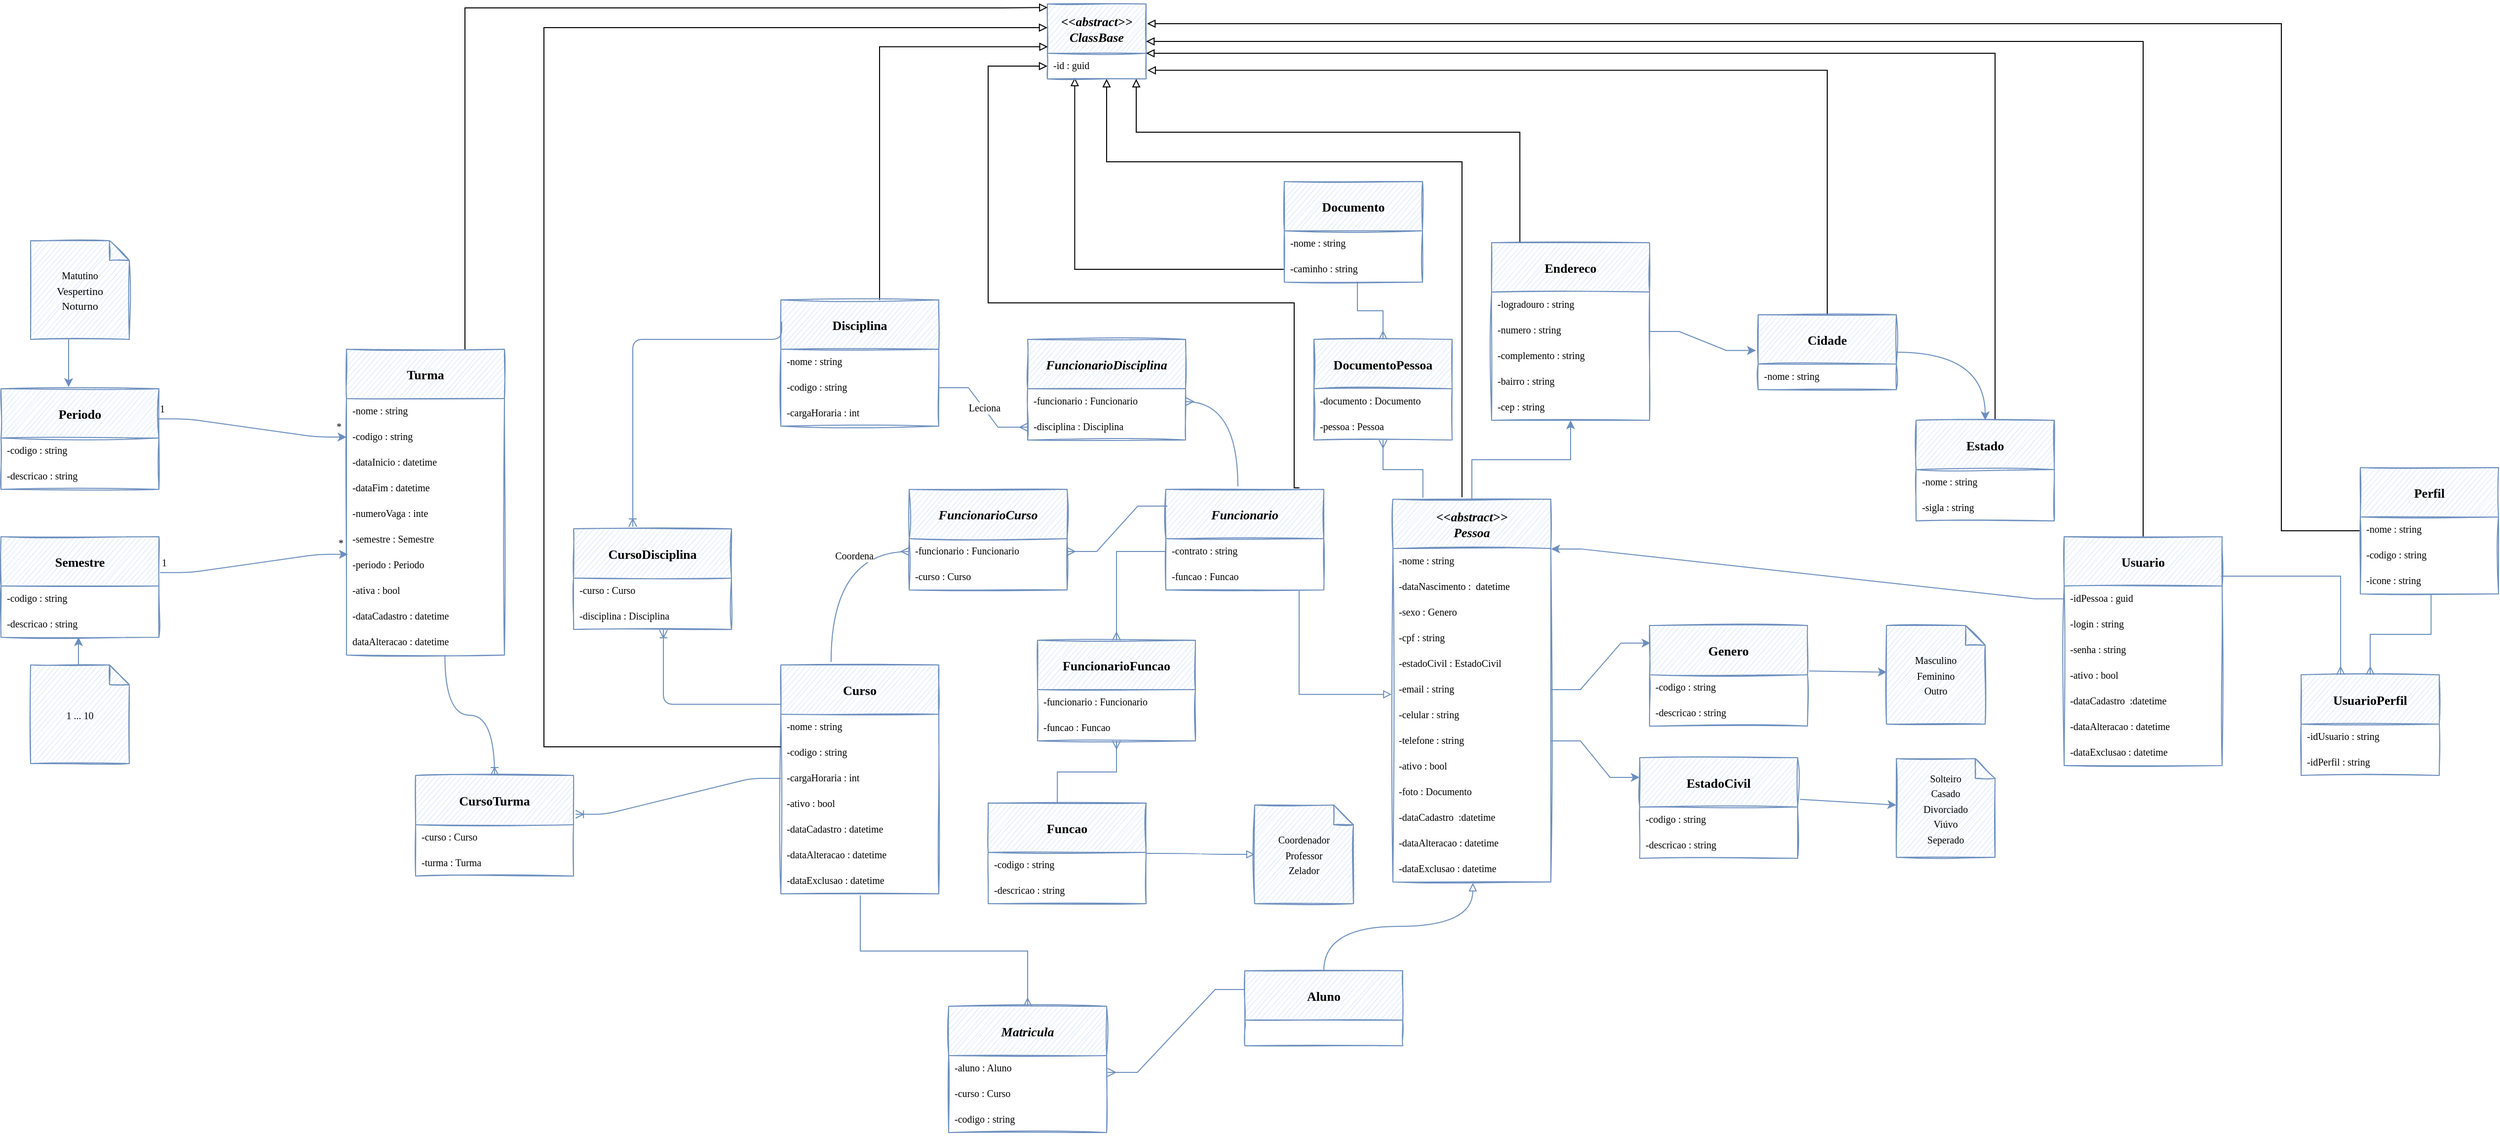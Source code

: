 <mxfile version="14.6.13" type="device"><diagram id="eI2RoyBLqR1kX1sma6lC" name="Página-1"><mxGraphModel dx="2622" dy="1225" grid="1" gridSize="10" guides="1" tooltips="1" connect="1" arrows="1" fold="1" page="0" pageScale="1" pageWidth="827" pageHeight="1169" background="none" math="0" shadow="0"><root><mxCell id="0"/><mxCell id="1" parent="0"/><mxCell id="j_zfeqqm5fbjKDvwrMw9-117" style="rounded=0;sketch=0;orthogonalLoop=1;jettySize=auto;html=1;fontFamily=Mali;fontSource=https%3A%2F%2Ffonts.googleapis.com%2Fcss%3Ffamily%3DMali;fontSize=10;fontColor=#000000;startArrow=none;startFill=0;endArrow=block;endFill=0;edgeStyle=elbowEdgeStyle;elbow=vertical;exitX=0;exitY=0.5;exitDx=0;exitDy=0;entryX=0.277;entryY=0.95;entryDx=0;entryDy=0;entryPerimeter=0;" parent="1" source="LBwAIibaLs4ayXUw3V0C-17" target="LBwAIibaLs4ayXUw3V0C-111" edge="1"><mxGeometry relative="1" as="geometry"><mxPoint x="417" y="69" as="sourcePoint"/><mxPoint x="227.4" y="-122.804" as="targetPoint"/><Array as="points"><mxPoint x="257" y="69"/></Array></mxGeometry></mxCell><mxCell id="LBwAIibaLs4ayXUw3V0C-14" value="Documento" style="swimlane;fontStyle=1;childLayout=stackLayout;horizontal=1;startSize=50;horizontalStack=0;resizeParent=1;resizeParentMax=0;resizeLast=0;collapsible=1;marginBottom=0;labelBackgroundColor=none;sketch=1;swimlaneFillColor=none;fillColor=#dae8fc;fontFamily=Indie Flower;fontSource=https%3A%2F%2Ffonts.googleapis.com%2Fcss%3Ffamily%3DIndie%2BFlower;strokeColor=#6c8ebf;fontSize=13;" parent="1" vertex="1"><mxGeometry x="430" y="-20" width="140" height="102" as="geometry"/></mxCell><mxCell id="LBwAIibaLs4ayXUw3V0C-16" value="-nome : string" style="text;fillColor=none;align=left;verticalAlign=top;spacingLeft=4;spacingRight=4;overflow=hidden;rotatable=0;points=[[0,0.5],[1,0.5]];portConstraint=eastwest;fontFamily=Mali;fontSource=https%3A%2F%2Ffonts.googleapis.com%2Fcss%3Ffamily%3DMali;fontSize=10;" parent="LBwAIibaLs4ayXUw3V0C-14" vertex="1"><mxGeometry y="50" width="140" height="26" as="geometry"/></mxCell><mxCell id="LBwAIibaLs4ayXUw3V0C-17" value="-caminho : string" style="text;fillColor=none;align=left;verticalAlign=top;spacingLeft=4;spacingRight=4;overflow=hidden;rotatable=0;points=[[0,0.5],[1,0.5]];portConstraint=eastwest;fontFamily=Mali;fontSource=https%3A%2F%2Ffonts.googleapis.com%2Fcss%3Ffamily%3DMali;fontSize=10;" parent="LBwAIibaLs4ayXUw3V0C-14" vertex="1"><mxGeometry y="76" width="140" height="26" as="geometry"/></mxCell><mxCell id="j_zfeqqm5fbjKDvwrMw9-36" style="edgeStyle=elbowEdgeStyle;rounded=0;sketch=0;orthogonalLoop=1;jettySize=auto;html=1;fontFamily=Mali;fontSource=https%3A%2F%2Ffonts.googleapis.com%2Fcss%3Ffamily%3DMali;fontSize=10;fontColor=#000000;startArrow=none;startFill=0;endArrow=classic;endFill=1;strokeColor=#6C8EBF;elbow=vertical;" parent="1" source="Y2syG-BBgHpixTCdfGUP-1" target="j_zfeqqm5fbjKDvwrMw9-35" edge="1"><mxGeometry relative="1" as="geometry"/></mxCell><mxCell id="j_zfeqqm5fbjKDvwrMw9-121" style="edgeStyle=orthogonalEdgeStyle;rounded=0;sketch=0;orthogonalLoop=1;jettySize=auto;html=1;fontFamily=Mali;fontSource=https%3A%2F%2Ffonts.googleapis.com%2Fcss%3Ffamily%3DMali;fontSize=10;fontColor=#000000;startArrow=none;startFill=0;endArrow=block;endFill=0;" parent="1" target="LBwAIibaLs4ayXUw3V0C-111" edge="1"><mxGeometry relative="1" as="geometry"><mxPoint x="260" y="-120" as="targetPoint"/><mxPoint x="610" y="300" as="sourcePoint"/><Array as="points"><mxPoint x="610" y="-40"/><mxPoint x="250" y="-40"/></Array></mxGeometry></mxCell><mxCell id="Y2syG-BBgHpixTCdfGUP-1" value="&lt;&lt;abstract&gt;&gt;&#10;Pessoa" style="swimlane;fontStyle=3;align=center;verticalAlign=middle;childLayout=stackLayout;horizontal=1;startSize=50;horizontalStack=0;resizeParent=1;resizeParentMax=0;resizeLast=0;collapsible=1;marginBottom=0;fontFamily=Indie Flower;sketch=1;labelBackgroundColor=none;swimlaneLine=1;fillColor=#dae8fc;strokeColor=#6c8ebf;fontSource=https%3A%2F%2Ffonts.googleapis.com%2Fcss%3Ffamily%3DIndie%2BFlower;labelBorderColor=none;fontSize=13;" parent="1" vertex="1"><mxGeometry x="540" y="302" width="160" height="388" as="geometry"><mxRectangle y="62" width="70" height="26" as="alternateBounds"/></mxGeometry></mxCell><mxCell id="LBwAIibaLs4ayXUw3V0C-1" value="-nome : string" style="text;fillColor=none;align=left;verticalAlign=top;spacingLeft=4;spacingRight=4;overflow=hidden;rotatable=0;points=[[0,0.5],[1,0.5]];portConstraint=eastwest;labelBackgroundColor=none;fontFamily=Mali;fontSource=https%3A%2F%2Ffonts.googleapis.com%2Fcss%3Ffamily%3DMali;fontSize=10;" parent="Y2syG-BBgHpixTCdfGUP-1" vertex="1"><mxGeometry y="50" width="160" height="26" as="geometry"/></mxCell><mxCell id="LBwAIibaLs4ayXUw3V0C-58" value="-dataNascimento :  datetime" style="text;strokeColor=none;fillColor=none;align=left;verticalAlign=top;spacingLeft=4;spacingRight=4;overflow=hidden;rotatable=0;points=[[0,0.5],[1,0.5]];portConstraint=eastwest;fontFamily=Mali;fontSource=https%3A%2F%2Ffonts.googleapis.com%2Fcss%3Ffamily%3DMali;fontColor=#000000;fontSize=10;" parent="Y2syG-BBgHpixTCdfGUP-1" vertex="1"><mxGeometry y="76" width="160" height="26" as="geometry"/></mxCell><mxCell id="LBwAIibaLs4ayXUw3V0C-59" value="-sexo : Genero" style="text;strokeColor=none;fillColor=none;align=left;verticalAlign=top;spacingLeft=4;spacingRight=4;overflow=hidden;rotatable=0;points=[[0,0.5],[1,0.5]];portConstraint=eastwest;fontFamily=Mali;fontSource=https%3A%2F%2Ffonts.googleapis.com%2Fcss%3Ffamily%3DMali;fontColor=#000000;fontSize=10;" parent="Y2syG-BBgHpixTCdfGUP-1" vertex="1"><mxGeometry y="102" width="160" height="26" as="geometry"/></mxCell><mxCell id="LBwAIibaLs4ayXUw3V0C-60" value="-cpf : string" style="text;strokeColor=none;fillColor=none;align=left;verticalAlign=top;spacingLeft=4;spacingRight=4;overflow=hidden;rotatable=0;points=[[0,0.5],[1,0.5]];portConstraint=eastwest;fontFamily=Mali;fontSource=https%3A%2F%2Ffonts.googleapis.com%2Fcss%3Ffamily%3DMali;fontColor=#000000;fontSize=10;" parent="Y2syG-BBgHpixTCdfGUP-1" vertex="1"><mxGeometry y="128" width="160" height="26" as="geometry"/></mxCell><mxCell id="LBwAIibaLs4ayXUw3V0C-62" value="-estadoCivil : EstadoCivil" style="text;strokeColor=none;fillColor=none;align=left;verticalAlign=top;spacingLeft=4;spacingRight=4;overflow=hidden;rotatable=0;points=[[0,0.5],[1,0.5]];portConstraint=eastwest;fontFamily=Mali;fontSource=https%3A%2F%2Ffonts.googleapis.com%2Fcss%3Ffamily%3DMali;fontColor=#000000;fontSize=10;" parent="Y2syG-BBgHpixTCdfGUP-1" vertex="1"><mxGeometry y="154" width="160" height="26" as="geometry"/></mxCell><mxCell id="LBwAIibaLs4ayXUw3V0C-64" value="-email : string" style="text;strokeColor=none;fillColor=none;align=left;verticalAlign=top;spacingLeft=4;spacingRight=4;overflow=hidden;rotatable=0;points=[[0,0.5],[1,0.5]];portConstraint=eastwest;fontFamily=Mali;fontSource=https%3A%2F%2Ffonts.googleapis.com%2Fcss%3Ffamily%3DMali;fontColor=#000000;fontSize=10;" parent="Y2syG-BBgHpixTCdfGUP-1" vertex="1"><mxGeometry y="180" width="160" height="26" as="geometry"/></mxCell><mxCell id="LBwAIibaLs4ayXUw3V0C-65" value="-celular : string" style="text;strokeColor=none;fillColor=none;align=left;verticalAlign=top;spacingLeft=4;spacingRight=4;overflow=hidden;rotatable=0;points=[[0,0.5],[1,0.5]];portConstraint=eastwest;fontFamily=Mali;fontSource=https%3A%2F%2Ffonts.googleapis.com%2Fcss%3Ffamily%3DMali;fontColor=#000000;fontSize=10;labelBackgroundColor=none;" parent="Y2syG-BBgHpixTCdfGUP-1" vertex="1"><mxGeometry y="206" width="160" height="26" as="geometry"/></mxCell><mxCell id="LBwAIibaLs4ayXUw3V0C-66" value="-telefone : string" style="text;strokeColor=none;fillColor=none;align=left;verticalAlign=top;spacingLeft=4;spacingRight=4;overflow=hidden;rotatable=0;points=[[0,0.5],[1,0.5]];portConstraint=eastwest;fontFamily=Mali;fontSource=https%3A%2F%2Ffonts.googleapis.com%2Fcss%3Ffamily%3DMali;fontColor=#000000;fontSize=10;" parent="Y2syG-BBgHpixTCdfGUP-1" vertex="1"><mxGeometry y="232" width="160" height="26" as="geometry"/></mxCell><mxCell id="LBwAIibaLs4ayXUw3V0C-63" value="-ativo : bool" style="text;strokeColor=none;fillColor=none;align=left;verticalAlign=top;spacingLeft=4;spacingRight=4;overflow=hidden;rotatable=0;points=[[0,0.5],[1,0.5]];portConstraint=eastwest;fontFamily=Mali;fontSource=https%3A%2F%2Ffonts.googleapis.com%2Fcss%3Ffamily%3DMali;fontColor=#000000;fontSize=10;" parent="Y2syG-BBgHpixTCdfGUP-1" vertex="1"><mxGeometry y="258" width="160" height="26" as="geometry"/></mxCell><mxCell id="LBwAIibaLs4ayXUw3V0C-67" value="-foto : Documento" style="text;strokeColor=none;fillColor=none;align=left;verticalAlign=top;spacingLeft=4;spacingRight=4;overflow=hidden;rotatable=0;points=[[0,0.5],[1,0.5]];portConstraint=eastwest;fontFamily=Mali;fontSource=https%3A%2F%2Ffonts.googleapis.com%2Fcss%3Ffamily%3DMali;fontColor=#000000;fontSize=10;" parent="Y2syG-BBgHpixTCdfGUP-1" vertex="1"><mxGeometry y="284" width="160" height="26" as="geometry"/></mxCell><mxCell id="LBwAIibaLs4ayXUw3V0C-68" value="-dataCadastro  :datetime" style="text;strokeColor=none;fillColor=none;align=left;verticalAlign=top;spacingLeft=4;spacingRight=4;overflow=hidden;rotatable=0;points=[[0,0.5],[1,0.5]];portConstraint=eastwest;fontFamily=Mali;fontSource=https%3A%2F%2Ffonts.googleapis.com%2Fcss%3Ffamily%3DMali;fontColor=#000000;fontSize=10;" parent="Y2syG-BBgHpixTCdfGUP-1" vertex="1"><mxGeometry y="310" width="160" height="26" as="geometry"/></mxCell><mxCell id="LBwAIibaLs4ayXUw3V0C-69" value="-dataAlteracao : datetime" style="text;strokeColor=none;fillColor=none;align=left;verticalAlign=top;spacingLeft=4;spacingRight=4;overflow=hidden;rotatable=0;points=[[0,0.5],[1,0.5]];portConstraint=eastwest;fontFamily=Mali;fontSource=https%3A%2F%2Ffonts.googleapis.com%2Fcss%3Ffamily%3DMali;fontColor=#000000;fontSize=10;" parent="Y2syG-BBgHpixTCdfGUP-1" vertex="1"><mxGeometry y="336" width="160" height="26" as="geometry"/></mxCell><mxCell id="LBwAIibaLs4ayXUw3V0C-70" value="-dataExclusao : datetime" style="text;strokeColor=none;fillColor=none;align=left;verticalAlign=top;spacingLeft=4;spacingRight=4;overflow=hidden;rotatable=0;points=[[0,0.5],[1,0.5]];portConstraint=eastwest;fontFamily=Mali;fontSource=https%3A%2F%2Ffonts.googleapis.com%2Fcss%3Ffamily%3DMali;fontColor=#000000;fontSize=10;" parent="Y2syG-BBgHpixTCdfGUP-1" vertex="1"><mxGeometry y="362" width="160" height="26" as="geometry"/></mxCell><mxCell id="LBwAIibaLs4ayXUw3V0C-108" value="&lt;&lt;abstract&gt;&gt;&#10;ClassBase" style="swimlane;fontStyle=3;childLayout=stackLayout;horizontal=1;startSize=50;fillColor=#dae8fc;horizontalStack=0;resizeParent=1;resizeParentMax=0;resizeLast=0;collapsible=0;marginBottom=0;swimlaneFillColor=none;labelBackgroundColor=none;pointerEvents=0;fontFamily=Indie Flower;fontSource=https%3A%2F%2Ffonts.googleapis.com%2Fcss%3Ffamily%3DIndie%2BFlower;fontSize=13;sketch=1;strokeColor=#6c8ebf;" parent="1" vertex="1"><mxGeometry x="190" y="-200" width="100" height="76" as="geometry"/></mxCell><mxCell id="LBwAIibaLs4ayXUw3V0C-111" value="-id : guid" style="text;strokeColor=none;fillColor=none;align=left;verticalAlign=top;spacingLeft=4;spacingRight=4;overflow=hidden;rotatable=0;points=[[0,0.5],[1,0.5]];portConstraint=eastwest;rounded=0;shadow=0;labelBackgroundColor=none;sketch=0;pointerEvents=0;fontFamily=Mali;fontSource=https%3A%2F%2Ffonts.googleapis.com%2Fcss%3Ffamily%3DMali;fontSize=10;" parent="LBwAIibaLs4ayXUw3V0C-108" vertex="1"><mxGeometry y="50" width="100" height="26" as="geometry"/></mxCell><mxCell id="Whz1XY_wBZgKUhc6tuvl-2" value="Curso" style="swimlane;fontStyle=1;align=center;verticalAlign=middle;childLayout=stackLayout;horizontal=1;startSize=50;horizontalStack=0;resizeParent=1;resizeParentMax=0;resizeLast=0;collapsible=1;marginBottom=0;fontFamily=Indie Flower;fontSource=https%3A%2F%2Ffonts.googleapis.com%2Fcss%3Ffamily%3DIndie%2BFlower;fontSize=13;strokeColor=#6c8ebf;fillColor=#dae8fc;sketch=1;" parent="1" vertex="1"><mxGeometry x="-80" y="470" width="160" height="232" as="geometry"/></mxCell><mxCell id="Whz1XY_wBZgKUhc6tuvl-3" value="-nome : string" style="text;strokeColor=none;fillColor=none;align=left;verticalAlign=top;spacingLeft=4;spacingRight=4;overflow=hidden;rotatable=0;points=[[0,0.5],[1,0.5]];portConstraint=eastwest;fontFamily=Mali;fontSource=https%3A%2F%2Ffonts.googleapis.com%2Fcss%3Ffamily%3DMali;fontSize=10;" parent="Whz1XY_wBZgKUhc6tuvl-2" vertex="1"><mxGeometry y="50" width="160" height="26" as="geometry"/></mxCell><mxCell id="Whz1XY_wBZgKUhc6tuvl-6" value="-codigo : string" style="text;strokeColor=none;fillColor=none;align=left;verticalAlign=top;spacingLeft=4;spacingRight=4;overflow=hidden;rotatable=0;points=[[0,0.5],[1,0.5]];portConstraint=eastwest;fontFamily=Mali;fontSource=https%3A%2F%2Ffonts.googleapis.com%2Fcss%3Ffamily%3DMali;fontSize=10;" parent="Whz1XY_wBZgKUhc6tuvl-2" vertex="1"><mxGeometry y="76" width="160" height="26" as="geometry"/></mxCell><mxCell id="Whz1XY_wBZgKUhc6tuvl-7" value="-cargaHoraria : int" style="text;strokeColor=none;fillColor=none;align=left;verticalAlign=top;spacingLeft=4;spacingRight=4;overflow=hidden;rotatable=0;points=[[0,0.5],[1,0.5]];portConstraint=eastwest;fontFamily=Mali;fontSource=https%3A%2F%2Ffonts.googleapis.com%2Fcss%3Ffamily%3DMali;fontSize=10;" parent="Whz1XY_wBZgKUhc6tuvl-2" vertex="1"><mxGeometry y="102" width="160" height="26" as="geometry"/></mxCell><mxCell id="Whz1XY_wBZgKUhc6tuvl-8" value="-ativo : bool" style="text;strokeColor=none;fillColor=none;align=left;verticalAlign=top;spacingLeft=4;spacingRight=4;overflow=hidden;rotatable=0;points=[[0,0.5],[1,0.5]];portConstraint=eastwest;fontFamily=Mali;fontSource=https%3A%2F%2Ffonts.googleapis.com%2Fcss%3Ffamily%3DMali;fontSize=10;" parent="Whz1XY_wBZgKUhc6tuvl-2" vertex="1"><mxGeometry y="128" width="160" height="26" as="geometry"/></mxCell><mxCell id="Whz1XY_wBZgKUhc6tuvl-9" value="-dataCadastro : datetime" style="text;strokeColor=none;fillColor=none;align=left;verticalAlign=top;spacingLeft=4;spacingRight=4;overflow=hidden;rotatable=0;points=[[0,0.5],[1,0.5]];portConstraint=eastwest;fontFamily=Mali;fontSource=https%3A%2F%2Ffonts.googleapis.com%2Fcss%3Ffamily%3DMali;fontSize=10;" parent="Whz1XY_wBZgKUhc6tuvl-2" vertex="1"><mxGeometry y="154" width="160" height="26" as="geometry"/></mxCell><mxCell id="Whz1XY_wBZgKUhc6tuvl-10" value="-dataAlteracao : datetime " style="text;strokeColor=none;fillColor=none;align=left;verticalAlign=top;spacingLeft=4;spacingRight=4;overflow=hidden;rotatable=0;points=[[0,0.5],[1,0.5]];portConstraint=eastwest;fontFamily=Mali;fontSource=https%3A%2F%2Ffonts.googleapis.com%2Fcss%3Ffamily%3DMali;fontSize=10;" parent="Whz1XY_wBZgKUhc6tuvl-2" vertex="1"><mxGeometry y="180" width="160" height="26" as="geometry"/></mxCell><mxCell id="Whz1XY_wBZgKUhc6tuvl-11" value="-dataExclusao : datetime" style="text;strokeColor=none;fillColor=none;align=left;verticalAlign=top;spacingLeft=4;spacingRight=4;overflow=hidden;rotatable=0;points=[[0,0.5],[1,0.5]];portConstraint=eastwest;fontFamily=Mali;fontSource=https%3A%2F%2Ffonts.googleapis.com%2Fcss%3Ffamily%3DMali;fontSize=10;" parent="Whz1XY_wBZgKUhc6tuvl-2" vertex="1"><mxGeometry y="206" width="160" height="26" as="geometry"/></mxCell><mxCell id="j_zfeqqm5fbjKDvwrMw9-119" style="edgeStyle=orthogonalEdgeStyle;rounded=0;sketch=0;orthogonalLoop=1;jettySize=auto;html=1;entryX=0.004;entryY=0.571;entryDx=0;entryDy=0;entryPerimeter=0;fontFamily=Mali;fontSource=https%3A%2F%2Ffonts.googleapis.com%2Fcss%3Ffamily%3DMali;fontSize=10;fontColor=#000000;startArrow=none;startFill=0;endArrow=block;endFill=0;" parent="1" source="9_udaT4f8xGROTQAWQmw-1" target="LBwAIibaLs4ayXUw3V0C-108" edge="1"><mxGeometry relative="1" as="geometry"><Array as="points"><mxPoint x="20" y="-157"/></Array></mxGeometry></mxCell><mxCell id="9_udaT4f8xGROTQAWQmw-1" value="Disciplina" style="swimlane;fontStyle=1;align=center;verticalAlign=middle;childLayout=stackLayout;horizontal=1;startSize=50;horizontalStack=0;resizeParent=1;resizeParentMax=0;resizeLast=0;collapsible=1;marginBottom=0;fontFamily=Indie Flower;fontSource=https%3A%2F%2Ffonts.googleapis.com%2Fcss%3Ffamily%3DIndie%2BFlower;fontSize=13;strokeColor=#6c8ebf;fillColor=#dae8fc;sketch=1;" parent="1" vertex="1"><mxGeometry x="-80" y="100" width="160" height="128" as="geometry"/></mxCell><mxCell id="9_udaT4f8xGROTQAWQmw-65" value="-nome : string" style="text;strokeColor=none;fillColor=none;align=left;verticalAlign=top;spacingLeft=4;spacingRight=4;overflow=hidden;rotatable=0;points=[[0,0.5],[1,0.5]];portConstraint=eastwest;fontFamily=Mali;fontSource=https%3A%2F%2Ffonts.googleapis.com%2Fcss%3Ffamily%3DMali;fontSize=10;fontColor=#000000;" parent="9_udaT4f8xGROTQAWQmw-1" vertex="1"><mxGeometry y="50" width="160" height="26" as="geometry"/></mxCell><mxCell id="9_udaT4f8xGROTQAWQmw-66" value="-codigo : string" style="text;strokeColor=none;fillColor=none;align=left;verticalAlign=top;spacingLeft=4;spacingRight=4;overflow=hidden;rotatable=0;points=[[0,0.5],[1,0.5]];portConstraint=eastwest;fontFamily=Mali;fontSource=https%3A%2F%2Ffonts.googleapis.com%2Fcss%3Ffamily%3DMali;fontSize=10;fontColor=#000000;" parent="9_udaT4f8xGROTQAWQmw-1" vertex="1"><mxGeometry y="76" width="160" height="26" as="geometry"/></mxCell><mxCell id="9_udaT4f8xGROTQAWQmw-67" value="-cargaHoraria : int" style="text;strokeColor=none;fillColor=none;align=left;verticalAlign=top;spacingLeft=4;spacingRight=4;overflow=hidden;rotatable=0;points=[[0,0.5],[1,0.5]];portConstraint=eastwest;fontFamily=Mali;fontSource=https%3A%2F%2Ffonts.googleapis.com%2Fcss%3Ffamily%3DMali;fontSize=10;fontColor=#000000;" parent="9_udaT4f8xGROTQAWQmw-1" vertex="1"><mxGeometry y="102" width="160" height="26" as="geometry"/></mxCell><mxCell id="j_zfeqqm5fbjKDvwrMw9-120" style="edgeStyle=orthogonalEdgeStyle;rounded=0;sketch=0;orthogonalLoop=1;jettySize=auto;html=1;entryX=0.002;entryY=0.047;entryDx=0;entryDy=0;entryPerimeter=0;fontFamily=Mali;fontSource=https%3A%2F%2Ffonts.googleapis.com%2Fcss%3Ffamily%3DMali;fontSize=10;fontColor=#000000;startArrow=none;startFill=0;endArrow=block;endFill=0;exitX=0.75;exitY=0;exitDx=0;exitDy=0;" parent="1" source="9_udaT4f8xGROTQAWQmw-9" target="LBwAIibaLs4ayXUw3V0C-108" edge="1"><mxGeometry relative="1" as="geometry"><Array as="points"><mxPoint x="-400" y="-196"/><mxPoint x="140" y="-196"/></Array></mxGeometry></mxCell><mxCell id="9_udaT4f8xGROTQAWQmw-9" value="Turma" style="swimlane;fontStyle=1;align=center;verticalAlign=middle;childLayout=stackLayout;horizontal=1;startSize=50;horizontalStack=0;resizeParent=1;resizeParentMax=0;resizeLast=0;collapsible=1;marginBottom=0;fontFamily=Indie Flower;fontSource=https%3A%2F%2Ffonts.googleapis.com%2Fcss%3Ffamily%3DIndie%2BFlower;fontSize=13;strokeColor=#6c8ebf;fillColor=#dae8fc;sketch=1;" parent="1" vertex="1"><mxGeometry x="-520" y="150" width="160" height="310" as="geometry"/></mxCell><mxCell id="9_udaT4f8xGROTQAWQmw-10" value="-nome : string" style="text;strokeColor=none;fillColor=none;align=left;verticalAlign=top;spacingLeft=4;spacingRight=4;overflow=hidden;rotatable=0;points=[[0,0.5],[1,0.5]];portConstraint=eastwest;fontFamily=Mali;fontSource=https%3A%2F%2Ffonts.googleapis.com%2Fcss%3Ffamily%3DMali;fontSize=10;" parent="9_udaT4f8xGROTQAWQmw-9" vertex="1"><mxGeometry y="50" width="160" height="26" as="geometry"/></mxCell><mxCell id="9_udaT4f8xGROTQAWQmw-40" value="-codigo : string" style="text;strokeColor=none;fillColor=none;align=left;verticalAlign=top;spacingLeft=4;spacingRight=4;overflow=hidden;rotatable=0;points=[[0,0.5],[1,0.5]];portConstraint=eastwest;fontFamily=Mali;fontSource=https%3A%2F%2Ffonts.googleapis.com%2Fcss%3Ffamily%3DMali;fontSize=10;" parent="9_udaT4f8xGROTQAWQmw-9" vertex="1"><mxGeometry y="76" width="160" height="26" as="geometry"/></mxCell><mxCell id="9_udaT4f8xGROTQAWQmw-41" value="-dataInicio : datetime" style="text;strokeColor=none;fillColor=none;align=left;verticalAlign=top;spacingLeft=4;spacingRight=4;overflow=hidden;rotatable=0;points=[[0,0.5],[1,0.5]];portConstraint=eastwest;fontFamily=Mali;fontSource=https%3A%2F%2Ffonts.googleapis.com%2Fcss%3Ffamily%3DMali;fontColor=#000000;fontSize=10;" parent="9_udaT4f8xGROTQAWQmw-9" vertex="1"><mxGeometry y="102" width="160" height="26" as="geometry"/></mxCell><mxCell id="9_udaT4f8xGROTQAWQmw-42" value="-dataFim : datetime" style="text;strokeColor=none;fillColor=none;align=left;verticalAlign=top;spacingLeft=4;spacingRight=4;overflow=hidden;rotatable=0;points=[[0,0.5],[1,0.5]];portConstraint=eastwest;fontFamily=Mali;fontSource=https%3A%2F%2Ffonts.googleapis.com%2Fcss%3Ffamily%3DMali;fontColor=#000000;fontSize=10;" parent="9_udaT4f8xGROTQAWQmw-9" vertex="1"><mxGeometry y="128" width="160" height="26" as="geometry"/></mxCell><mxCell id="9_udaT4f8xGROTQAWQmw-47" value="-numeroVaga : inte" style="text;strokeColor=none;fillColor=none;align=left;verticalAlign=top;spacingLeft=4;spacingRight=4;overflow=hidden;rotatable=0;points=[[0,0.5],[1,0.5]];portConstraint=eastwest;fontFamily=Mali;fontSource=https%3A%2F%2Ffonts.googleapis.com%2Fcss%3Ffamily%3DMali;fontColor=#000000;fontSize=10;" parent="9_udaT4f8xGROTQAWQmw-9" vertex="1"><mxGeometry y="154" width="160" height="26" as="geometry"/></mxCell><mxCell id="9_udaT4f8xGROTQAWQmw-48" value="-semestre : Semestre" style="text;strokeColor=none;fillColor=none;align=left;verticalAlign=top;spacingLeft=4;spacingRight=4;overflow=hidden;rotatable=0;points=[[0,0.5],[1,0.5]];portConstraint=eastwest;fontFamily=Mali;fontSource=https%3A%2F%2Ffonts.googleapis.com%2Fcss%3Ffamily%3DMali;fontColor=#000000;fontSize=10;" parent="9_udaT4f8xGROTQAWQmw-9" vertex="1"><mxGeometry y="180" width="160" height="26" as="geometry"/></mxCell><mxCell id="9_udaT4f8xGROTQAWQmw-49" value="-periodo : Periodo" style="text;strokeColor=none;fillColor=none;align=left;verticalAlign=top;spacingLeft=4;spacingRight=4;overflow=hidden;rotatable=0;points=[[0,0.5],[1,0.5]];portConstraint=eastwest;fontFamily=Mali;fontSource=https%3A%2F%2Ffonts.googleapis.com%2Fcss%3Ffamily%3DMali;fontColor=#000000;fontSize=10;" parent="9_udaT4f8xGROTQAWQmw-9" vertex="1"><mxGeometry y="206" width="160" height="26" as="geometry"/></mxCell><mxCell id="9_udaT4f8xGROTQAWQmw-50" value="-ativa : bool" style="text;strokeColor=none;fillColor=none;align=left;verticalAlign=top;spacingLeft=4;spacingRight=4;overflow=hidden;rotatable=0;points=[[0,0.5],[1,0.5]];portConstraint=eastwest;fontFamily=Mali;fontSource=https%3A%2F%2Ffonts.googleapis.com%2Fcss%3Ffamily%3DMali;fontColor=#000000;fontSize=10;" parent="9_udaT4f8xGROTQAWQmw-9" vertex="1"><mxGeometry y="232" width="160" height="26" as="geometry"/></mxCell><mxCell id="9_udaT4f8xGROTQAWQmw-51" value="-dataCadastro : datetime" style="text;strokeColor=none;fillColor=none;align=left;verticalAlign=top;spacingLeft=4;spacingRight=4;overflow=hidden;rotatable=0;points=[[0,0.5],[1,0.5]];portConstraint=eastwest;fontFamily=Mali;fontSource=https%3A%2F%2Ffonts.googleapis.com%2Fcss%3Ffamily%3DMali;fontColor=#000000;fontSize=10;" parent="9_udaT4f8xGROTQAWQmw-9" vertex="1"><mxGeometry y="258" width="160" height="26" as="geometry"/></mxCell><mxCell id="9_udaT4f8xGROTQAWQmw-52" value="dataAlteracao : datetime" style="text;strokeColor=none;fillColor=none;align=left;verticalAlign=top;spacingLeft=4;spacingRight=4;overflow=hidden;rotatable=0;points=[[0,0.5],[1,0.5]];portConstraint=eastwest;fontFamily=Mali;fontSource=https%3A%2F%2Ffonts.googleapis.com%2Fcss%3Ffamily%3DMali;fontColor=#000000;fontSize=10;" parent="9_udaT4f8xGROTQAWQmw-9" vertex="1"><mxGeometry y="284" width="160" height="26" as="geometry"/></mxCell><mxCell id="j_zfeqqm5fbjKDvwrMw9-72" style="edgeStyle=elbowEdgeStyle;rounded=0;sketch=0;orthogonalLoop=1;jettySize=auto;html=1;fontFamily=Mali;fontSource=https%3A%2F%2Ffonts.googleapis.com%2Fcss%3Ffamily%3DMali;fontSize=10;fontColor=#000000;startArrow=ERmany;startFill=0;endArrow=none;endFill=0;strokeColor=#6C8EBF;entryX=0.503;entryY=1.06;entryDx=0;entryDy=0;entryPerimeter=0;elbow=vertical;" parent="1" source="9_udaT4f8xGROTQAWQmw-17" target="Whz1XY_wBZgKUhc6tuvl-11" edge="1"><mxGeometry relative="1" as="geometry"><mxPoint x="130" y="700" as="targetPoint"/></mxGeometry></mxCell><mxCell id="9_udaT4f8xGROTQAWQmw-17" value="Matricula" style="swimlane;fontStyle=3;align=center;verticalAlign=middle;childLayout=stackLayout;horizontal=1;startSize=50;horizontalStack=0;resizeParent=1;resizeParentMax=0;resizeLast=0;collapsible=1;marginBottom=0;fontFamily=Indie Flower;fontSource=https%3A%2F%2Ffonts.googleapis.com%2Fcss%3Ffamily%3DIndie%2BFlower;fontSize=13;strokeColor=#6c8ebf;fillColor=#dae8fc;sketch=1;" parent="1" vertex="1"><mxGeometry x="90" y="816" width="160" height="128" as="geometry"/></mxCell><mxCell id="j_zfeqqm5fbjKDvwrMw9-70" value="-aluno : Aluno" style="text;strokeColor=none;fillColor=none;align=left;verticalAlign=top;spacingLeft=4;spacingRight=4;overflow=hidden;rotatable=0;points=[[0,0.5],[1,0.5]];portConstraint=eastwest;fontFamily=Mali;fontSource=https%3A%2F%2Ffonts.googleapis.com%2Fcss%3Ffamily%3DMali;fontSize=10;fontColor=#000000;" parent="9_udaT4f8xGROTQAWQmw-17" vertex="1"><mxGeometry y="50" width="160" height="26" as="geometry"/></mxCell><mxCell id="j_zfeqqm5fbjKDvwrMw9-69" value="-curso : Curso" style="text;strokeColor=none;fillColor=none;align=left;verticalAlign=top;spacingLeft=4;spacingRight=4;overflow=hidden;rotatable=0;points=[[0,0.5],[1,0.5]];portConstraint=eastwest;fontFamily=Mali;fontSource=https%3A%2F%2Ffonts.googleapis.com%2Fcss%3Ffamily%3DMali;fontSize=10;fontColor=#000000;" parent="9_udaT4f8xGROTQAWQmw-17" vertex="1"><mxGeometry y="76" width="160" height="26" as="geometry"/></mxCell><mxCell id="j_zfeqqm5fbjKDvwrMw9-71" value="-codigo : string" style="text;strokeColor=none;fillColor=none;align=left;verticalAlign=top;spacingLeft=4;spacingRight=4;overflow=hidden;rotatable=0;points=[[0,0.5],[1,0.5]];portConstraint=eastwest;fontFamily=Mali;fontSource=https%3A%2F%2Ffonts.googleapis.com%2Fcss%3Ffamily%3DMali;fontSize=10;fontColor=#000000;" parent="9_udaT4f8xGROTQAWQmw-17" vertex="1"><mxGeometry y="102" width="160" height="26" as="geometry"/></mxCell><mxCell id="9_udaT4f8xGROTQAWQmw-73" value="CursoDisciplina" style="swimlane;fontStyle=1;align=center;verticalAlign=middle;childLayout=stackLayout;horizontal=1;startSize=50;horizontalStack=0;resizeParent=1;resizeParentMax=0;resizeLast=0;collapsible=1;marginBottom=0;fontFamily=Indie Flower;fontSource=https%3A%2F%2Ffonts.googleapis.com%2Fcss%3Ffamily%3DIndie%2BFlower;fontSize=13;fontColor=#000000;strokeColor=#6c8ebf;fillColor=#dae8fc;sketch=1;" parent="1" vertex="1"><mxGeometry x="-290" y="332" width="160" height="102" as="geometry"/></mxCell><mxCell id="9_udaT4f8xGROTQAWQmw-74" value="-curso : Curso" style="text;strokeColor=none;fillColor=none;align=left;verticalAlign=top;spacingLeft=4;spacingRight=4;overflow=hidden;rotatable=0;points=[[0,0.5],[1,0.5]];portConstraint=eastwest;fontFamily=Mali;fontSource=https%3A%2F%2Ffonts.googleapis.com%2Fcss%3Ffamily%3DMali;fontSize=10;" parent="9_udaT4f8xGROTQAWQmw-73" vertex="1"><mxGeometry y="50" width="160" height="26" as="geometry"/></mxCell><mxCell id="9_udaT4f8xGROTQAWQmw-77" value="-disciplina : Disciplina" style="text;strokeColor=none;fillColor=none;align=left;verticalAlign=top;spacingLeft=4;spacingRight=4;overflow=hidden;rotatable=0;points=[[0,0.5],[1,0.5]];portConstraint=eastwest;fontFamily=Mali;fontSource=https%3A%2F%2Ffonts.googleapis.com%2Fcss%3Ffamily%3DMali;fontSize=10;fontColor=#000000;" parent="9_udaT4f8xGROTQAWQmw-73" vertex="1"><mxGeometry y="76" width="160" height="26" as="geometry"/></mxCell><mxCell id="9_udaT4f8xGROTQAWQmw-78" value="" style="fontSize=12;html=1;endArrow=ERoneToMany;fontFamily=Mali;fontSource=https%3A%2F%2Ffonts.googleapis.com%2Fcss%3Ffamily%3DMali;fontColor=#000000;strokeColor=#6C8EBF;edgeStyle=elbowEdgeStyle;elbow=vertical;exitX=0.005;exitY=0.172;exitDx=0;exitDy=0;exitPerimeter=0;" parent="1" source="9_udaT4f8xGROTQAWQmw-1" edge="1"><mxGeometry width="100" height="100" relative="1" as="geometry"><mxPoint x="-150" y="120" as="sourcePoint"/><mxPoint x="-230" y="330" as="targetPoint"/><Array as="points"><mxPoint x="-170" y="140"/><mxPoint x="-180" y="150"/></Array></mxGeometry></mxCell><mxCell id="9_udaT4f8xGROTQAWQmw-81" value="" style="fontSize=12;html=1;endArrow=ERoneToMany;fontFamily=Mali;fontSource=https%3A%2F%2Ffonts.googleapis.com%2Fcss%3Ffamily%3DMali;fontColor=#000000;strokeColor=#6C8EBF;exitX=0;exitY=0.172;exitDx=0;exitDy=0;exitPerimeter=0;entryX=0.569;entryY=1.02;entryDx=0;entryDy=0;entryPerimeter=0;edgeStyle=orthogonalEdgeStyle;" parent="1" source="Whz1XY_wBZgKUhc6tuvl-2" target="9_udaT4f8xGROTQAWQmw-77" edge="1"><mxGeometry width="100" height="100" relative="1" as="geometry"><mxPoint x="20.0" y="343.016" as="sourcePoint"/><mxPoint x="97.44" y="130.004" as="targetPoint"/></mxGeometry></mxCell><mxCell id="9_udaT4f8xGROTQAWQmw-82" value="CursoTurma" style="swimlane;fontStyle=1;align=center;verticalAlign=middle;childLayout=stackLayout;horizontal=1;startSize=50;horizontalStack=0;resizeParent=1;resizeParentMax=0;resizeLast=0;collapsible=1;marginBottom=0;fontFamily=Indie Flower;fontSource=https%3A%2F%2Ffonts.googleapis.com%2Fcss%3Ffamily%3DIndie%2BFlower;fontSize=13;fontColor=#000000;strokeColor=#6c8ebf;fillColor=#dae8fc;sketch=1;" parent="1" vertex="1"><mxGeometry x="-450" y="582" width="160" height="102" as="geometry"/></mxCell><mxCell id="9_udaT4f8xGROTQAWQmw-83" value="-curso : Curso" style="text;strokeColor=none;fillColor=none;align=left;verticalAlign=top;spacingLeft=4;spacingRight=4;overflow=hidden;rotatable=0;points=[[0,0.5],[1,0.5]];portConstraint=eastwest;fontFamily=Mali;fontSource=https%3A%2F%2Ffonts.googleapis.com%2Fcss%3Ffamily%3DMali;fontSize=10;" parent="9_udaT4f8xGROTQAWQmw-82" vertex="1"><mxGeometry y="50" width="160" height="26" as="geometry"/></mxCell><mxCell id="9_udaT4f8xGROTQAWQmw-84" value="-turma : Turma" style="text;strokeColor=none;fillColor=none;align=left;verticalAlign=top;spacingLeft=4;spacingRight=4;overflow=hidden;rotatable=0;points=[[0,0.5],[1,0.5]];portConstraint=eastwest;fontFamily=Mali;fontSource=https%3A%2F%2Ffonts.googleapis.com%2Fcss%3Ffamily%3DMali;fontSize=10;fontColor=#000000;" parent="9_udaT4f8xGROTQAWQmw-82" vertex="1"><mxGeometry y="76" width="160" height="26" as="geometry"/></mxCell><mxCell id="9_udaT4f8xGROTQAWQmw-85" value="" style="fontSize=12;html=1;endArrow=ERoneToMany;fontFamily=Mali;fontSource=https%3A%2F%2Ffonts.googleapis.com%2Fcss%3Ffamily%3DMali;fontColor=#000000;strokeColor=#6C8EBF;exitX=0.623;exitY=0.999;exitDx=0;exitDy=0;exitPerimeter=0;elbow=vertical;edgeStyle=orthogonalEdgeStyle;curved=1;" parent="1" source="9_udaT4f8xGROTQAWQmw-52" target="9_udaT4f8xGROTQAWQmw-82" edge="1"><mxGeometry width="100" height="100" relative="1" as="geometry"><mxPoint x="-687" y="490" as="sourcePoint"/><mxPoint x="-587" y="390" as="targetPoint"/></mxGeometry></mxCell><mxCell id="9_udaT4f8xGROTQAWQmw-88" value="" style="fontSize=12;html=1;endArrow=ERoneToMany;fontFamily=Mali;fontSource=https%3A%2F%2Ffonts.googleapis.com%2Fcss%3Ffamily%3DMali;fontColor=#000000;strokeColor=#6C8EBF;exitX=0;exitY=0.5;exitDx=0;exitDy=0;entryX=1.013;entryY=0.386;entryDx=0;entryDy=0;entryPerimeter=0;edgeStyle=entityRelationEdgeStyle;" parent="1" source="Whz1XY_wBZgKUhc6tuvl-7" target="9_udaT4f8xGROTQAWQmw-82" edge="1"><mxGeometry width="100" height="100" relative="1" as="geometry"><mxPoint x="-340" y="410" as="sourcePoint"/><mxPoint x="-440" y="510" as="targetPoint"/></mxGeometry></mxCell><mxCell id="j_zfeqqm5fbjKDvwrMw9-1" value="Periodo" style="swimlane;fontStyle=1;align=center;verticalAlign=middle;childLayout=stackLayout;horizontal=1;startSize=50;horizontalStack=0;resizeParent=1;resizeParentMax=0;resizeLast=0;collapsible=1;marginBottom=0;fontFamily=Indie Flower;fontSource=https%3A%2F%2Ffonts.googleapis.com%2Fcss%3Ffamily%3DIndie%2BFlower;fontSize=13;strokeColor=#6c8ebf;fillColor=#dae8fc;sketch=1;" parent="1" vertex="1"><mxGeometry x="-870" y="190" width="160" height="102" as="geometry"/></mxCell><mxCell id="j_zfeqqm5fbjKDvwrMw9-2" value="-codigo : string" style="text;strokeColor=none;fillColor=none;align=left;verticalAlign=top;spacingLeft=4;spacingRight=4;overflow=hidden;rotatable=0;points=[[0,0.5],[1,0.5]];portConstraint=eastwest;fontFamily=Mali;fontSource=https%3A%2F%2Ffonts.googleapis.com%2Fcss%3Ffamily%3DMali;fontSize=10;" parent="j_zfeqqm5fbjKDvwrMw9-1" vertex="1"><mxGeometry y="50" width="160" height="26" as="geometry"/></mxCell><mxCell id="j_zfeqqm5fbjKDvwrMw9-5" value="-descricao : string" style="text;strokeColor=none;fillColor=none;align=left;verticalAlign=top;spacingLeft=4;spacingRight=4;overflow=hidden;rotatable=0;points=[[0,0.5],[1,0.5]];portConstraint=eastwest;fontFamily=Mali;fontSource=https%3A%2F%2Ffonts.googleapis.com%2Fcss%3Ffamily%3DMali;fontSize=10;" parent="j_zfeqqm5fbjKDvwrMw9-1" vertex="1"><mxGeometry y="76" width="160" height="26" as="geometry"/></mxCell><mxCell id="j_zfeqqm5fbjKDvwrMw9-10" value="" style="endArrow=classic;html=1;rounded=1;fontFamily=Mali;fontSource=https%3A%2F%2Ffonts.googleapis.com%2Fcss%3Ffamily%3DMali;fontColor=#000000;entryX=0;entryY=0.5;entryDx=0;entryDy=0;endFill=1;edgeStyle=entityRelationEdgeStyle;exitX=0.995;exitY=0.3;exitDx=0;exitDy=0;exitPerimeter=0;fontSize=12;strokeColor=#6C8EBF;startArrow=none;startFill=0;" parent="1" source="j_zfeqqm5fbjKDvwrMw9-1" target="9_udaT4f8xGROTQAWQmw-40" edge="1"><mxGeometry relative="1" as="geometry"><mxPoint x="-987" y="170" as="sourcePoint"/><mxPoint x="-817" y="330" as="targetPoint"/></mxGeometry></mxCell><mxCell id="j_zfeqqm5fbjKDvwrMw9-11" value="1" style="resizable=0;html=1;align=left;verticalAlign=bottom;fontSize=10;fontFamily=Mali;fontSource=https%3A%2F%2Ffonts.googleapis.com%2Fcss%3Ffamily%3DMali;" parent="j_zfeqqm5fbjKDvwrMw9-10" connectable="0" vertex="1"><mxGeometry x="-1" relative="1" as="geometry"><mxPoint y="-2" as="offset"/></mxGeometry></mxCell><mxCell id="j_zfeqqm5fbjKDvwrMw9-12" value="*" style="resizable=0;html=1;align=right;verticalAlign=bottom;fontSize=10;fontFamily=Mali;fontSource=https%3A%2F%2Ffonts.googleapis.com%2Fcss%3Ffamily%3DMali;" parent="j_zfeqqm5fbjKDvwrMw9-10" connectable="0" vertex="1"><mxGeometry x="1" relative="1" as="geometry"><mxPoint x="-4" y="-3" as="offset"/></mxGeometry></mxCell><mxCell id="j_zfeqqm5fbjKDvwrMw9-13" value="Semestre" style="swimlane;fontStyle=1;align=center;verticalAlign=middle;childLayout=stackLayout;horizontal=1;startSize=50;horizontalStack=0;resizeParent=1;resizeParentMax=0;resizeLast=0;collapsible=1;marginBottom=0;fontFamily=Indie Flower;fontSource=https%3A%2F%2Ffonts.googleapis.com%2Fcss%3Ffamily%3DIndie%2BFlower;fontSize=13;strokeColor=#6c8ebf;fillColor=#dae8fc;sketch=1;" parent="1" vertex="1"><mxGeometry x="-870" y="340" width="160" height="102" as="geometry"/></mxCell><mxCell id="j_zfeqqm5fbjKDvwrMw9-14" value="-codigo : string" style="text;strokeColor=none;fillColor=none;align=left;verticalAlign=top;spacingLeft=4;spacingRight=4;overflow=hidden;rotatable=0;points=[[0,0.5],[1,0.5]];portConstraint=eastwest;fontFamily=Mali;fontSource=https%3A%2F%2Ffonts.googleapis.com%2Fcss%3Ffamily%3DMali;fontSize=10;" parent="j_zfeqqm5fbjKDvwrMw9-13" vertex="1"><mxGeometry y="50" width="160" height="26" as="geometry"/></mxCell><mxCell id="j_zfeqqm5fbjKDvwrMw9-15" value="-descricao : string" style="text;strokeColor=none;fillColor=none;align=left;verticalAlign=top;spacingLeft=4;spacingRight=4;overflow=hidden;rotatable=0;points=[[0,0.5],[1,0.5]];portConstraint=eastwest;fontFamily=Mali;fontSource=https%3A%2F%2Ffonts.googleapis.com%2Fcss%3Ffamily%3DMali;fontSize=10;" parent="j_zfeqqm5fbjKDvwrMw9-13" vertex="1"><mxGeometry y="76" width="160" height="26" as="geometry"/></mxCell><mxCell id="j_zfeqqm5fbjKDvwrMw9-16" value="" style="endArrow=classic;html=1;rounded=1;fontFamily=Mali;fontSource=https%3A%2F%2Ffonts.googleapis.com%2Fcss%3Ffamily%3DMali;fontColor=#000000;entryX=0.009;entryY=0.073;entryDx=0;entryDy=0;endFill=1;exitX=1.007;exitY=0.357;exitDx=0;exitDy=0;exitPerimeter=0;fontSize=12;strokeColor=#6C8EBF;startArrow=none;startFill=0;entryPerimeter=0;edgeStyle=entityRelationEdgeStyle;" parent="1" source="j_zfeqqm5fbjKDvwrMw9-13" target="9_udaT4f8xGROTQAWQmw-49" edge="1"><mxGeometry relative="1" as="geometry"><mxPoint x="-987.8" y="303.6" as="sourcePoint"/><mxPoint x="-787" y="362.0" as="targetPoint"/></mxGeometry></mxCell><mxCell id="j_zfeqqm5fbjKDvwrMw9-17" value="1" style="resizable=0;html=1;align=left;verticalAlign=bottom;fontSize=10;fontFamily=Mali;fontSource=https%3A%2F%2Ffonts.googleapis.com%2Fcss%3Ffamily%3DMali;" parent="j_zfeqqm5fbjKDvwrMw9-16" connectable="0" vertex="1"><mxGeometry x="-1" relative="1" as="geometry"><mxPoint y="-2" as="offset"/></mxGeometry></mxCell><mxCell id="j_zfeqqm5fbjKDvwrMw9-18" value="*" style="resizable=0;html=1;align=right;verticalAlign=bottom;fontSize=10;fontFamily=Mali;fontSource=https%3A%2F%2Ffonts.googleapis.com%2Fcss%3Ffamily%3DMali;" parent="j_zfeqqm5fbjKDvwrMw9-16" connectable="0" vertex="1"><mxGeometry x="1" relative="1" as="geometry"><mxPoint x="-4" y="-3" as="offset"/></mxGeometry></mxCell><mxCell id="j_zfeqqm5fbjKDvwrMw9-20" style="edgeStyle=elbowEdgeStyle;sketch=0;orthogonalLoop=1;jettySize=auto;html=1;entryX=0.427;entryY=-0.016;entryDx=0;entryDy=0;entryPerimeter=0;fontFamily=Mali;fontSource=https%3A%2F%2Ffonts.googleapis.com%2Fcss%3Ffamily%3DMali;fontSize=10;fontColor=#000000;startArrow=none;startFill=0;endArrow=classic;endFill=1;rounded=0;strokeColor=#6C8EBF;" parent="1" source="j_zfeqqm5fbjKDvwrMw9-19" target="j_zfeqqm5fbjKDvwrMw9-1" edge="1"><mxGeometry relative="1" as="geometry"/></mxCell><mxCell id="j_zfeqqm5fbjKDvwrMw9-19" value="&lt;span style=&quot;font-weight: normal ; font-style: normal&quot;&gt;&lt;span style=&quot;font-size: 10px&quot;&gt;Matutino&lt;/span&gt;&lt;br&gt;&lt;span style=&quot;font-size: 11px&quot;&gt;Vespertino&lt;/span&gt;&lt;br&gt;&lt;span style=&quot;font-size: 11px&quot;&gt;Noturno&lt;/span&gt;&lt;/span&gt;" style="shape=note;size=20;whiteSpace=wrap;html=1;fontFamily=Indie Flower;fontSource=https%3A%2F%2Ffonts.googleapis.com%2Fcss%3Ffamily%3DIndie%2BFlower;fontSize=13;fontColor=#000000;fontStyle=3;strokeColor=#6c8ebf;fillColor=#dae8fc;startSize=50;sketch=1;" parent="1" vertex="1"><mxGeometry x="-840" y="40" width="100" height="100" as="geometry"/></mxCell><mxCell id="j_zfeqqm5fbjKDvwrMw9-25" style="edgeStyle=elbowEdgeStyle;rounded=0;sketch=0;orthogonalLoop=1;jettySize=auto;html=1;entryX=0.491;entryY=0.994;entryDx=0;entryDy=0;entryPerimeter=0;fontFamily=Mali;fontSource=https%3A%2F%2Ffonts.googleapis.com%2Fcss%3Ffamily%3DMali;fontSize=10;fontColor=#000000;startArrow=none;startFill=0;endArrow=classic;endFill=1;strokeColor=#6C8EBF;" parent="1" source="j_zfeqqm5fbjKDvwrMw9-21" target="j_zfeqqm5fbjKDvwrMw9-15" edge="1"><mxGeometry relative="1" as="geometry"/></mxCell><mxCell id="j_zfeqqm5fbjKDvwrMw9-21" value="&lt;span style=&quot;font-size: 10px ; font-style: normal ; font-weight: 400&quot;&gt;1 ... 10&lt;/span&gt;" style="shape=note;size=20;whiteSpace=wrap;html=1;fontFamily=Indie Flower;fontSource=https%3A%2F%2Ffonts.googleapis.com%2Fcss%3Ffamily%3DIndie%2BFlower;fontSize=13;fontColor=#000000;fontStyle=3;strokeColor=#6c8ebf;fillColor=#dae8fc;startSize=50;sketch=1;" parent="1" vertex="1"><mxGeometry x="-840" y="470" width="100" height="100" as="geometry"/></mxCell><mxCell id="j_zfeqqm5fbjKDvwrMw9-40" style="edgeStyle=entityRelationEdgeStyle;rounded=0;sketch=0;orthogonalLoop=1;jettySize=auto;html=1;entryX=-0.016;entryY=0.477;entryDx=0;entryDy=0;entryPerimeter=0;fontFamily=Mali;fontSource=https%3A%2F%2Ffonts.googleapis.com%2Fcss%3Ffamily%3DMali;fontSize=10;fontColor=#000000;startArrow=none;startFill=0;endArrow=classic;endFill=1;strokeColor=#6C8EBF;" parent="1" source="j_zfeqqm5fbjKDvwrMw9-26" target="j_zfeqqm5fbjKDvwrMw9-37" edge="1"><mxGeometry relative="1" as="geometry"/></mxCell><mxCell id="j_zfeqqm5fbjKDvwrMw9-26" value="Endereco" style="swimlane;fontStyle=1;align=center;verticalAlign=middle;childLayout=stackLayout;horizontal=1;startSize=50;horizontalStack=0;resizeParent=1;resizeParentMax=0;resizeLast=0;collapsible=1;marginBottom=0;fontFamily=Indie Flower;fontSource=https%3A%2F%2Ffonts.googleapis.com%2Fcss%3Ffamily%3DIndie%2BFlower;fontSize=13;strokeColor=#6c8ebf;fillColor=#dae8fc;sketch=1;" parent="1" vertex="1"><mxGeometry x="640" y="42" width="160" height="180" as="geometry"/></mxCell><mxCell id="j_zfeqqm5fbjKDvwrMw9-27" value="-logradouro : string" style="text;strokeColor=none;fillColor=none;align=left;verticalAlign=top;spacingLeft=4;spacingRight=4;overflow=hidden;rotatable=0;points=[[0,0.5],[1,0.5]];portConstraint=eastwest;fontFamily=Mali;fontSource=https%3A%2F%2Ffonts.googleapis.com%2Fcss%3Ffamily%3DMali;fontSize=10;" parent="j_zfeqqm5fbjKDvwrMw9-26" vertex="1"><mxGeometry y="50" width="160" height="26" as="geometry"/></mxCell><mxCell id="j_zfeqqm5fbjKDvwrMw9-28" value="-numero : string" style="text;strokeColor=none;fillColor=none;align=left;verticalAlign=top;spacingLeft=4;spacingRight=4;overflow=hidden;rotatable=0;points=[[0,0.5],[1,0.5]];portConstraint=eastwest;fontFamily=Mali;fontSource=https%3A%2F%2Ffonts.googleapis.com%2Fcss%3Ffamily%3DMali;fontSize=10;" parent="j_zfeqqm5fbjKDvwrMw9-26" vertex="1"><mxGeometry y="76" width="160" height="26" as="geometry"/></mxCell><mxCell id="j_zfeqqm5fbjKDvwrMw9-33" value="-complemento : string" style="text;strokeColor=none;fillColor=none;align=left;verticalAlign=top;spacingLeft=4;spacingRight=4;overflow=hidden;rotatable=0;points=[[0,0.5],[1,0.5]];portConstraint=eastwest;fontFamily=Mali;fontSource=https%3A%2F%2Ffonts.googleapis.com%2Fcss%3Ffamily%3DMali;fontSize=10;fontColor=#000000;" parent="j_zfeqqm5fbjKDvwrMw9-26" vertex="1"><mxGeometry y="102" width="160" height="26" as="geometry"/></mxCell><mxCell id="j_zfeqqm5fbjKDvwrMw9-34" value="-bairro : string" style="text;strokeColor=none;fillColor=none;align=left;verticalAlign=top;spacingLeft=4;spacingRight=4;overflow=hidden;rotatable=0;points=[[0,0.5],[1,0.5]];portConstraint=eastwest;fontFamily=Mali;fontSource=https%3A%2F%2Ffonts.googleapis.com%2Fcss%3Ffamily%3DMali;fontSize=10;fontColor=#000000;" parent="j_zfeqqm5fbjKDvwrMw9-26" vertex="1"><mxGeometry y="128" width="160" height="26" as="geometry"/></mxCell><mxCell id="j_zfeqqm5fbjKDvwrMw9-35" value="-cep : string" style="text;strokeColor=none;fillColor=none;align=left;verticalAlign=top;spacingLeft=4;spacingRight=4;overflow=hidden;rotatable=0;points=[[0,0.5],[1,0.5]];portConstraint=eastwest;fontFamily=Mali;fontSource=https%3A%2F%2Ffonts.googleapis.com%2Fcss%3Ffamily%3DMali;fontSize=10;fontColor=#000000;" parent="j_zfeqqm5fbjKDvwrMw9-26" vertex="1"><mxGeometry y="154" width="160" height="26" as="geometry"/></mxCell><mxCell id="j_zfeqqm5fbjKDvwrMw9-44" style="edgeStyle=orthogonalEdgeStyle;rounded=0;sketch=0;orthogonalLoop=1;jettySize=auto;html=1;fontFamily=Mali;fontSource=https%3A%2F%2Ffonts.googleapis.com%2Fcss%3Ffamily%3DMali;fontSize=10;fontColor=#000000;startArrow=none;startFill=0;endArrow=classic;endFill=1;strokeColor=#6C8EBF;curved=1;" parent="1" source="j_zfeqqm5fbjKDvwrMw9-37" target="j_zfeqqm5fbjKDvwrMw9-41" edge="1"><mxGeometry relative="1" as="geometry"/></mxCell><mxCell id="j_zfeqqm5fbjKDvwrMw9-126" style="edgeStyle=orthogonalEdgeStyle;rounded=0;sketch=0;orthogonalLoop=1;jettySize=auto;html=1;entryX=1.013;entryY=0.665;entryDx=0;entryDy=0;entryPerimeter=0;fontFamily=Mali;fontSource=https%3A%2F%2Ffonts.googleapis.com%2Fcss%3Ffamily%3DMali;fontSize=10;fontColor=#000000;startArrow=none;startFill=0;endArrow=block;endFill=0;strokeColor=#000000;" parent="1" source="j_zfeqqm5fbjKDvwrMw9-37" target="LBwAIibaLs4ayXUw3V0C-111" edge="1"><mxGeometry relative="1" as="geometry"/></mxCell><mxCell id="j_zfeqqm5fbjKDvwrMw9-37" value="Cidade" style="swimlane;fontStyle=1;childLayout=stackLayout;horizontal=1;startSize=50;horizontalStack=0;resizeParent=1;resizeParentMax=0;resizeLast=0;collapsible=1;marginBottom=0;labelBackgroundColor=none;sketch=1;swimlaneFillColor=none;fillColor=#dae8fc;fontFamily=Indie Flower;fontSource=https%3A%2F%2Ffonts.googleapis.com%2Fcss%3Ffamily%3DIndie%2BFlower;strokeColor=#6c8ebf;fontSize=13;" parent="1" vertex="1"><mxGeometry x="910" y="115" width="140" height="76" as="geometry"/></mxCell><mxCell id="j_zfeqqm5fbjKDvwrMw9-38" value="-nome : string" style="text;fillColor=none;align=left;verticalAlign=top;spacingLeft=4;spacingRight=4;overflow=hidden;rotatable=0;points=[[0,0.5],[1,0.5]];portConstraint=eastwest;fontFamily=Mali;fontSource=https%3A%2F%2Ffonts.googleapis.com%2Fcss%3Ffamily%3DMali;fontSize=10;" parent="j_zfeqqm5fbjKDvwrMw9-37" vertex="1"><mxGeometry y="50" width="140" height="26" as="geometry"/></mxCell><mxCell id="j_zfeqqm5fbjKDvwrMw9-127" style="edgeStyle=orthogonalEdgeStyle;rounded=0;sketch=0;orthogonalLoop=1;jettySize=auto;html=1;fontFamily=Mali;fontSource=https%3A%2F%2Ffonts.googleapis.com%2Fcss%3Ffamily%3DMali;fontSize=10;fontColor=#000000;startArrow=none;startFill=0;endArrow=block;endFill=0;strokeColor=#000000;" parent="1" source="j_zfeqqm5fbjKDvwrMw9-41" edge="1"><mxGeometry relative="1" as="geometry"><Array as="points"><mxPoint x="1150" y="-150"/><mxPoint x="290" y="-150"/></Array><mxPoint x="290" y="-150" as="targetPoint"/></mxGeometry></mxCell><mxCell id="j_zfeqqm5fbjKDvwrMw9-41" value="Estado" style="swimlane;fontStyle=1;childLayout=stackLayout;horizontal=1;startSize=50;horizontalStack=0;resizeParent=1;resizeParentMax=0;resizeLast=0;collapsible=1;marginBottom=0;labelBackgroundColor=none;sketch=1;swimlaneFillColor=none;fillColor=#dae8fc;fontFamily=Indie Flower;fontSource=https%3A%2F%2Ffonts.googleapis.com%2Fcss%3Ffamily%3DIndie%2BFlower;strokeColor=#6c8ebf;fontSize=13;" parent="1" vertex="1"><mxGeometry x="1070" y="222" width="140" height="102" as="geometry"/></mxCell><mxCell id="j_zfeqqm5fbjKDvwrMw9-42" value="-nome : string" style="text;fillColor=none;align=left;verticalAlign=top;spacingLeft=4;spacingRight=4;overflow=hidden;rotatable=0;points=[[0,0.5],[1,0.5]];portConstraint=eastwest;fontFamily=Mali;fontSource=https%3A%2F%2Ffonts.googleapis.com%2Fcss%3Ffamily%3DMali;fontSize=10;" parent="j_zfeqqm5fbjKDvwrMw9-41" vertex="1"><mxGeometry y="50" width="140" height="26" as="geometry"/></mxCell><mxCell id="j_zfeqqm5fbjKDvwrMw9-43" value="-sigla : string" style="text;strokeColor=none;fillColor=none;align=left;verticalAlign=top;spacingLeft=4;spacingRight=4;overflow=hidden;rotatable=0;points=[[0,0.5],[1,0.5]];portConstraint=eastwest;fontFamily=Mali;fontSource=https%3A%2F%2Ffonts.googleapis.com%2Fcss%3Ffamily%3DMali;fontSize=10;fontColor=#000000;" parent="j_zfeqqm5fbjKDvwrMw9-41" vertex="1"><mxGeometry y="76" width="140" height="26" as="geometry"/></mxCell><mxCell id="j_zfeqqm5fbjKDvwrMw9-45" value="Genero" style="swimlane;fontStyle=1;align=center;verticalAlign=middle;childLayout=stackLayout;horizontal=1;startSize=50;horizontalStack=0;resizeParent=1;resizeParentMax=0;resizeLast=0;collapsible=1;marginBottom=0;fontFamily=Indie Flower;fontSource=https%3A%2F%2Ffonts.googleapis.com%2Fcss%3Ffamily%3DIndie%2BFlower;fontSize=13;strokeColor=#6c8ebf;fillColor=#dae8fc;sketch=1;" parent="1" vertex="1"><mxGeometry x="800" y="430" width="160" height="102" as="geometry"/></mxCell><mxCell id="j_zfeqqm5fbjKDvwrMw9-46" value="-codigo : string" style="text;strokeColor=none;fillColor=none;align=left;verticalAlign=top;spacingLeft=4;spacingRight=4;overflow=hidden;rotatable=0;points=[[0,0.5],[1,0.5]];portConstraint=eastwest;fontFamily=Mali;fontSource=https%3A%2F%2Ffonts.googleapis.com%2Fcss%3Ffamily%3DMali;fontSize=10;" parent="j_zfeqqm5fbjKDvwrMw9-45" vertex="1"><mxGeometry y="50" width="160" height="26" as="geometry"/></mxCell><mxCell id="j_zfeqqm5fbjKDvwrMw9-47" value="-descricao : string" style="text;strokeColor=none;fillColor=none;align=left;verticalAlign=top;spacingLeft=4;spacingRight=4;overflow=hidden;rotatable=0;points=[[0,0.5],[1,0.5]];portConstraint=eastwest;fontFamily=Mali;fontSource=https%3A%2F%2Ffonts.googleapis.com%2Fcss%3Ffamily%3DMali;fontSize=10;" parent="j_zfeqqm5fbjKDvwrMw9-45" vertex="1"><mxGeometry y="76" width="160" height="26" as="geometry"/></mxCell><mxCell id="j_zfeqqm5fbjKDvwrMw9-52" style="rounded=0;sketch=0;orthogonalLoop=1;jettySize=auto;html=1;fontFamily=Mali;fontSource=https%3A%2F%2Ffonts.googleapis.com%2Fcss%3Ffamily%3DMali;fontSize=10;fontColor=#000000;startArrow=none;startFill=0;endArrow=classic;endFill=1;strokeColor=#6C8EBF;exitX=1.016;exitY=0.414;exitDx=0;exitDy=0;exitPerimeter=0;" parent="1" source="j_zfeqqm5fbjKDvwrMw9-48" target="j_zfeqqm5fbjKDvwrMw9-51" edge="1"><mxGeometry relative="1" as="geometry"><mxPoint x="962" y="615" as="sourcePoint"/></mxGeometry></mxCell><mxCell id="j_zfeqqm5fbjKDvwrMw9-48" value="EstadoCivil" style="swimlane;fontStyle=1;align=center;verticalAlign=middle;childLayout=stackLayout;horizontal=1;startSize=50;horizontalStack=0;resizeParent=1;resizeParentMax=0;resizeLast=0;collapsible=1;marginBottom=0;fontFamily=Indie Flower;fontSource=https%3A%2F%2Ffonts.googleapis.com%2Fcss%3Ffamily%3DIndie%2BFlower;fontSize=13;strokeColor=#6c8ebf;fillColor=#dae8fc;sketch=1;" parent="1" vertex="1"><mxGeometry x="790" y="564" width="160" height="102" as="geometry"/></mxCell><mxCell id="j_zfeqqm5fbjKDvwrMw9-49" value="-codigo : string" style="text;strokeColor=none;fillColor=none;align=left;verticalAlign=top;spacingLeft=4;spacingRight=4;overflow=hidden;rotatable=0;points=[[0,0.5],[1,0.5]];portConstraint=eastwest;fontFamily=Mali;fontSource=https%3A%2F%2Ffonts.googleapis.com%2Fcss%3Ffamily%3DMali;fontSize=10;" parent="j_zfeqqm5fbjKDvwrMw9-48" vertex="1"><mxGeometry y="50" width="160" height="26" as="geometry"/></mxCell><mxCell id="j_zfeqqm5fbjKDvwrMw9-50" value="-descricao : string" style="text;strokeColor=none;fillColor=none;align=left;verticalAlign=top;spacingLeft=4;spacingRight=4;overflow=hidden;rotatable=0;points=[[0,0.5],[1,0.5]];portConstraint=eastwest;fontFamily=Mali;fontSource=https%3A%2F%2Ffonts.googleapis.com%2Fcss%3Ffamily%3DMali;fontSize=10;" parent="j_zfeqqm5fbjKDvwrMw9-48" vertex="1"><mxGeometry y="76" width="160" height="26" as="geometry"/></mxCell><mxCell id="j_zfeqqm5fbjKDvwrMw9-51" value="&lt;span style=&quot;font-size: 10px ; font-style: normal ; font-weight: 400&quot;&gt;Solteiro&lt;br&gt;Casado&lt;br&gt;Divorciado&lt;br&gt;Viúvo&lt;br&gt;Seperado&lt;br&gt;&lt;/span&gt;" style="shape=note;size=20;whiteSpace=wrap;html=1;fontFamily=Indie Flower;fontSource=https%3A%2F%2Ffonts.googleapis.com%2Fcss%3Ffamily%3DIndie%2BFlower;fontSize=13;fontColor=#000000;fontStyle=3;strokeColor=#6c8ebf;fillColor=#dae8fc;startSize=50;sketch=1;" parent="1" vertex="1"><mxGeometry x="1050" y="565" width="100" height="100" as="geometry"/></mxCell><mxCell id="j_zfeqqm5fbjKDvwrMw9-53" value="&lt;span style=&quot;font-size: 10px ; font-style: normal ; font-weight: 400&quot;&gt;Masculino&lt;br&gt;Feminino&lt;br&gt;Outro&lt;br&gt;&lt;/span&gt;" style="shape=note;size=20;whiteSpace=wrap;html=1;fontFamily=Indie Flower;fontSource=https%3A%2F%2Ffonts.googleapis.com%2Fcss%3Ffamily%3DIndie%2BFlower;fontSize=13;fontColor=#000000;fontStyle=3;strokeColor=#6c8ebf;fillColor=#dae8fc;startSize=50;sketch=1;" parent="1" vertex="1"><mxGeometry x="1040" y="430" width="100" height="100" as="geometry"/></mxCell><mxCell id="j_zfeqqm5fbjKDvwrMw9-54" style="rounded=0;sketch=0;orthogonalLoop=1;jettySize=auto;html=1;entryX=0.003;entryY=0.473;entryDx=0;entryDy=0;entryPerimeter=0;fontFamily=Mali;fontSource=https%3A%2F%2Ffonts.googleapis.com%2Fcss%3Ffamily%3DMali;fontSize=10;fontColor=#000000;startArrow=none;startFill=0;endArrow=classic;endFill=1;strokeColor=#6C8EBF;exitX=1.01;exitY=-0.147;exitDx=0;exitDy=0;exitPerimeter=0;" parent="1" source="j_zfeqqm5fbjKDvwrMw9-46" target="j_zfeqqm5fbjKDvwrMw9-53" edge="1"><mxGeometry relative="1" as="geometry"/></mxCell><mxCell id="j_zfeqqm5fbjKDvwrMw9-68" style="rounded=0;sketch=0;orthogonalLoop=1;jettySize=auto;html=1;entryX=0.506;entryY=1.038;entryDx=0;entryDy=0;entryPerimeter=0;fontFamily=Mali;fontSource=https%3A%2F%2Ffonts.googleapis.com%2Fcss%3Ffamily%3DMali;fontSize=10;fontColor=#000000;startArrow=none;startFill=0;endArrow=block;endFill=0;strokeColor=#6C8EBF;edgeStyle=orthogonalEdgeStyle;elbow=vertical;curved=1;" parent="1" source="j_zfeqqm5fbjKDvwrMw9-59" target="LBwAIibaLs4ayXUw3V0C-70" edge="1"><mxGeometry relative="1" as="geometry"/></mxCell><mxCell id="j_zfeqqm5fbjKDvwrMw9-59" value="Aluno" style="swimlane;fontStyle=1;align=center;verticalAlign=middle;childLayout=stackLayout;horizontal=1;startSize=50;horizontalStack=0;resizeParent=1;resizeParentMax=0;resizeLast=0;collapsible=1;marginBottom=0;fontFamily=Indie Flower;fontSource=https%3A%2F%2Ffonts.googleapis.com%2Fcss%3Ffamily%3DIndie%2BFlower;fontSize=13;fontColor=#000000;strokeColor=#6c8ebf;fillColor=#dae8fc;sketch=1;" parent="1" vertex="1"><mxGeometry x="390" y="780" width="160" height="76" as="geometry"/></mxCell><mxCell id="j_zfeqqm5fbjKDvwrMw9-66" style="edgeStyle=entityRelationEdgeStyle;rounded=0;sketch=0;orthogonalLoop=1;jettySize=auto;html=1;entryX=0.006;entryY=0.175;entryDx=0;entryDy=0;entryPerimeter=0;fontFamily=Mali;fontSource=https%3A%2F%2Ffonts.googleapis.com%2Fcss%3Ffamily%3DMali;fontSize=10;fontColor=#000000;startArrow=none;startFill=0;endArrow=classic;endFill=1;strokeColor=#6C8EBF;elbow=vertical;" parent="1" source="LBwAIibaLs4ayXUw3V0C-64" target="j_zfeqqm5fbjKDvwrMw9-45" edge="1"><mxGeometry relative="1" as="geometry"/></mxCell><mxCell id="j_zfeqqm5fbjKDvwrMw9-67" style="edgeStyle=entityRelationEdgeStyle;rounded=0;sketch=0;orthogonalLoop=1;jettySize=auto;html=1;entryX=0;entryY=0.196;entryDx=0;entryDy=0;entryPerimeter=0;fontFamily=Mali;fontSource=https%3A%2F%2Ffonts.googleapis.com%2Fcss%3Ffamily%3DMali;fontSize=10;fontColor=#000000;startArrow=none;startFill=0;endArrow=classic;endFill=1;strokeColor=#6C8EBF;exitX=1;exitY=0.5;exitDx=0;exitDy=0;" parent="1" source="LBwAIibaLs4ayXUw3V0C-66" target="j_zfeqqm5fbjKDvwrMw9-48" edge="1"><mxGeometry relative="1" as="geometry"><mxPoint x="780" y="560" as="sourcePoint"/></mxGeometry></mxCell><mxCell id="j_zfeqqm5fbjKDvwrMw9-73" style="edgeStyle=entityRelationEdgeStyle;rounded=0;sketch=0;orthogonalLoop=1;jettySize=auto;html=1;entryX=0;entryY=0.25;entryDx=0;entryDy=0;fontFamily=Mali;fontSource=https%3A%2F%2Ffonts.googleapis.com%2Fcss%3Ffamily%3DMali;fontSize=10;fontColor=#000000;startArrow=ERmany;startFill=0;endArrow=none;endFill=0;strokeColor=#6C8EBF;exitX=1.007;exitY=0.654;exitDx=0;exitDy=0;exitPerimeter=0;" parent="1" source="j_zfeqqm5fbjKDvwrMw9-70" target="j_zfeqqm5fbjKDvwrMw9-59" edge="1"><mxGeometry relative="1" as="geometry"/></mxCell><mxCell id="j_zfeqqm5fbjKDvwrMw9-77" style="edgeStyle=orthogonalEdgeStyle;rounded=0;sketch=0;orthogonalLoop=1;jettySize=auto;html=1;entryX=0.19;entryY=-0.004;entryDx=0;entryDy=0;entryPerimeter=0;fontFamily=Mali;fontSource=https%3A%2F%2Ffonts.googleapis.com%2Fcss%3Ffamily%3DMali;fontSize=10;fontColor=#000000;startArrow=ERmany;startFill=0;endArrow=none;endFill=0;strokeColor=#6C8EBF;" parent="1" source="j_zfeqqm5fbjKDvwrMw9-74" target="Y2syG-BBgHpixTCdfGUP-1" edge="1"><mxGeometry relative="1" as="geometry"/></mxCell><mxCell id="j_zfeqqm5fbjKDvwrMw9-78" style="edgeStyle=orthogonalEdgeStyle;rounded=0;sketch=0;orthogonalLoop=1;jettySize=auto;html=1;entryX=0.529;entryY=0.987;entryDx=0;entryDy=0;entryPerimeter=0;fontFamily=Mali;fontSource=https%3A%2F%2Ffonts.googleapis.com%2Fcss%3Ffamily%3DMali;fontSize=10;fontColor=#000000;startArrow=ERmany;startFill=0;endArrow=none;endFill=0;strokeColor=#6C8EBF;" parent="1" source="j_zfeqqm5fbjKDvwrMw9-74" target="LBwAIibaLs4ayXUw3V0C-17" edge="1"><mxGeometry relative="1" as="geometry"/></mxCell><mxCell id="j_zfeqqm5fbjKDvwrMw9-74" value="DocumentoPessoa" style="swimlane;fontStyle=1;childLayout=stackLayout;horizontal=1;startSize=50;horizontalStack=0;resizeParent=1;resizeParentMax=0;resizeLast=0;collapsible=1;marginBottom=0;labelBackgroundColor=none;sketch=1;swimlaneFillColor=none;fillColor=#dae8fc;fontFamily=Indie Flower;fontSource=https%3A%2F%2Ffonts.googleapis.com%2Fcss%3Ffamily%3DIndie%2BFlower;strokeColor=#6c8ebf;fontSize=13;" parent="1" vertex="1"><mxGeometry x="460" y="140" width="140" height="102" as="geometry"/></mxCell><mxCell id="j_zfeqqm5fbjKDvwrMw9-75" value="-documento : Documento" style="text;fillColor=none;align=left;verticalAlign=top;spacingLeft=4;spacingRight=4;overflow=hidden;rotatable=0;points=[[0,0.5],[1,0.5]];portConstraint=eastwest;fontFamily=Mali;fontSource=https%3A%2F%2Ffonts.googleapis.com%2Fcss%3Ffamily%3DMali;fontSize=10;" parent="j_zfeqqm5fbjKDvwrMw9-74" vertex="1"><mxGeometry y="50" width="140" height="26" as="geometry"/></mxCell><mxCell id="j_zfeqqm5fbjKDvwrMw9-76" value="-pessoa : Pessoa" style="text;fillColor=none;align=left;verticalAlign=top;spacingLeft=4;spacingRight=4;overflow=hidden;rotatable=0;points=[[0,0.5],[1,0.5]];portConstraint=eastwest;fontFamily=Mali;fontSource=https%3A%2F%2Ffonts.googleapis.com%2Fcss%3Ffamily%3DMali;fontSize=10;" parent="j_zfeqqm5fbjKDvwrMw9-74" vertex="1"><mxGeometry y="76" width="140" height="26" as="geometry"/></mxCell><mxCell id="j_zfeqqm5fbjKDvwrMw9-87" style="edgeStyle=orthogonalEdgeStyle;rounded=0;sketch=0;orthogonalLoop=1;jettySize=auto;html=1;entryX=-0.008;entryY=0.687;entryDx=0;entryDy=0;entryPerimeter=0;fontFamily=Mali;fontSource=https%3A%2F%2Ffonts.googleapis.com%2Fcss%3Ffamily%3DMali;fontSize=10;fontColor=#000000;startArrow=none;startFill=0;endArrow=block;endFill=0;strokeColor=#6C8EBF;exitX=0.844;exitY=1.032;exitDx=0;exitDy=0;exitPerimeter=0;" parent="1" source="j_zfeqqm5fbjKDvwrMw9-86" target="LBwAIibaLs4ayXUw3V0C-64" edge="1"><mxGeometry relative="1" as="geometry"/></mxCell><mxCell id="j_zfeqqm5fbjKDvwrMw9-123" style="rounded=0;sketch=0;orthogonalLoop=1;jettySize=auto;html=1;fontFamily=Mali;fontSource=https%3A%2F%2Ffonts.googleapis.com%2Fcss%3Ffamily%3DMali;fontSize=10;fontColor=#000000;startArrow=none;startFill=0;endArrow=block;endFill=0;entryX=0;entryY=0.5;entryDx=0;entryDy=0;exitX=0.846;exitY=-0.015;exitDx=0;exitDy=0;exitPerimeter=0;edgeStyle=orthogonalEdgeStyle;" parent="1" source="j_zfeqqm5fbjKDvwrMw9-79" target="LBwAIibaLs4ayXUw3V0C-111" edge="1"><mxGeometry relative="1" as="geometry"><mxPoint x="260" y="-80" as="targetPoint"/><Array as="points"><mxPoint x="440" y="290"/><mxPoint x="440" y="103"/><mxPoint x="130" y="103"/><mxPoint x="130" y="-137"/></Array></mxGeometry></mxCell><mxCell id="j_zfeqqm5fbjKDvwrMw9-79" value="Funcionario" style="swimlane;fontStyle=3;align=center;verticalAlign=middle;childLayout=stackLayout;horizontal=1;startSize=50;horizontalStack=0;resizeParent=1;resizeParentMax=0;resizeLast=0;collapsible=1;marginBottom=0;fontFamily=Indie Flower;fontSource=https%3A%2F%2Ffonts.googleapis.com%2Fcss%3Ffamily%3DIndie%2BFlower;fontSize=13;fontColor=#000000;strokeColor=#6c8ebf;fillColor=#dae8fc;sketch=1;" parent="1" vertex="1"><mxGeometry x="310" y="292" width="160" height="102" as="geometry"/></mxCell><mxCell id="j_zfeqqm5fbjKDvwrMw9-80" value="-contrato : string" style="text;strokeColor=none;fillColor=none;align=left;verticalAlign=top;spacingLeft=4;spacingRight=4;overflow=hidden;rotatable=0;points=[[0,0.5],[1,0.5]];portConstraint=eastwest;fontFamily=Mali;fontSource=https%3A%2F%2Ffonts.googleapis.com%2Fcss%3Ffamily%3DMali;fontSize=10;" parent="j_zfeqqm5fbjKDvwrMw9-79" vertex="1"><mxGeometry y="50" width="160" height="26" as="geometry"/></mxCell><mxCell id="j_zfeqqm5fbjKDvwrMw9-86" value="-funcao : Funcao" style="text;strokeColor=none;fillColor=none;align=left;verticalAlign=top;spacingLeft=4;spacingRight=4;overflow=hidden;rotatable=0;points=[[0,0.5],[1,0.5]];portConstraint=eastwest;fontFamily=Mali;fontSource=https%3A%2F%2Ffonts.googleapis.com%2Fcss%3Ffamily%3DMali;fontSize=10;fontColor=#000000;" parent="j_zfeqqm5fbjKDvwrMw9-79" vertex="1"><mxGeometry y="76" width="160" height="26" as="geometry"/></mxCell><mxCell id="j_zfeqqm5fbjKDvwrMw9-84" value="FuncionarioCurso" style="swimlane;fontStyle=3;align=center;verticalAlign=middle;childLayout=stackLayout;horizontal=1;startSize=50;horizontalStack=0;resizeParent=1;resizeParentMax=0;resizeLast=0;collapsible=1;marginBottom=0;fontFamily=Indie Flower;fontSource=https%3A%2F%2Ffonts.googleapis.com%2Fcss%3Ffamily%3DIndie%2BFlower;fontSize=13;fontColor=#000000;strokeColor=#6c8ebf;fillColor=#dae8fc;sketch=1;" parent="1" vertex="1"><mxGeometry x="50" y="292" width="160" height="102" as="geometry"/></mxCell><mxCell id="j_zfeqqm5fbjKDvwrMw9-85" value="-funcionario : Funcionario" style="text;strokeColor=none;fillColor=none;align=left;verticalAlign=top;spacingLeft=4;spacingRight=4;overflow=hidden;rotatable=0;points=[[0,0.5],[1,0.5]];portConstraint=eastwest;fontFamily=Mali;fontSource=https%3A%2F%2Ffonts.googleapis.com%2Fcss%3Ffamily%3DMali;fontSize=10;" parent="j_zfeqqm5fbjKDvwrMw9-84" vertex="1"><mxGeometry y="50" width="160" height="26" as="geometry"/></mxCell><mxCell id="j_zfeqqm5fbjKDvwrMw9-100" value="-curso : Curso" style="text;strokeColor=none;fillColor=none;align=left;verticalAlign=top;spacingLeft=4;spacingRight=4;overflow=hidden;rotatable=0;points=[[0,0.5],[1,0.5]];portConstraint=eastwest;fontFamily=Mali;fontSource=https%3A%2F%2Ffonts.googleapis.com%2Fcss%3Ffamily%3DMali;fontSize=10;fontColor=#000000;" parent="j_zfeqqm5fbjKDvwrMw9-84" vertex="1"><mxGeometry y="76" width="160" height="26" as="geometry"/></mxCell><mxCell id="j_zfeqqm5fbjKDvwrMw9-88" value="&lt;span style=&quot;font-size: 10px ; font-style: normal ; font-weight: 400&quot;&gt;Coordenador&lt;br&gt;Professor&lt;br&gt;Zelador&lt;br&gt;&lt;/span&gt;" style="shape=note;size=20;whiteSpace=wrap;html=1;fontFamily=Indie Flower;fontSource=https%3A%2F%2Ffonts.googleapis.com%2Fcss%3Ffamily%3DIndie%2BFlower;fontSize=13;fontColor=#000000;fontStyle=3;strokeColor=#6c8ebf;fillColor=#dae8fc;startSize=50;sketch=1;" parent="1" vertex="1"><mxGeometry x="400" y="612" width="100" height="100" as="geometry"/></mxCell><mxCell id="j_zfeqqm5fbjKDvwrMw9-97" style="edgeStyle=orthogonalEdgeStyle;rounded=0;sketch=0;orthogonalLoop=1;jettySize=auto;elbow=vertical;html=1;fontFamily=Mali;fontSource=https%3A%2F%2Ffonts.googleapis.com%2Fcss%3Ffamily%3DMali;fontSize=10;fontColor=#000000;startArrow=none;startFill=0;endArrow=block;endFill=0;strokeColor=#6C8EBF;curved=1;" parent="1" source="j_zfeqqm5fbjKDvwrMw9-93" target="j_zfeqqm5fbjKDvwrMw9-88" edge="1"><mxGeometry relative="1" as="geometry"/></mxCell><mxCell id="j_zfeqqm5fbjKDvwrMw9-93" value="Funcao" style="swimlane;fontStyle=1;align=center;verticalAlign=middle;childLayout=stackLayout;horizontal=1;startSize=50;horizontalStack=0;resizeParent=1;resizeParentMax=0;resizeLast=0;collapsible=1;marginBottom=0;fontFamily=Indie Flower;fontSource=https%3A%2F%2Ffonts.googleapis.com%2Fcss%3Ffamily%3DIndie%2BFlower;fontSize=13;strokeColor=#6c8ebf;fillColor=#dae8fc;sketch=1;" parent="1" vertex="1"><mxGeometry x="130" y="610" width="160" height="102" as="geometry"/></mxCell><mxCell id="j_zfeqqm5fbjKDvwrMw9-94" value="-codigo : string" style="text;strokeColor=none;fillColor=none;align=left;verticalAlign=top;spacingLeft=4;spacingRight=4;overflow=hidden;rotatable=0;points=[[0,0.5],[1,0.5]];portConstraint=eastwest;fontFamily=Mali;fontSource=https%3A%2F%2Ffonts.googleapis.com%2Fcss%3Ffamily%3DMali;fontSize=10;" parent="j_zfeqqm5fbjKDvwrMw9-93" vertex="1"><mxGeometry y="50" width="160" height="26" as="geometry"/></mxCell><mxCell id="j_zfeqqm5fbjKDvwrMw9-95" value="-descricao : string" style="text;strokeColor=none;fillColor=none;align=left;verticalAlign=top;spacingLeft=4;spacingRight=4;overflow=hidden;rotatable=0;points=[[0,0.5],[1,0.5]];portConstraint=eastwest;fontFamily=Mali;fontSource=https%3A%2F%2Ffonts.googleapis.com%2Fcss%3Ffamily%3DMali;fontSize=10;" parent="j_zfeqqm5fbjKDvwrMw9-93" vertex="1"><mxGeometry y="76" width="160" height="26" as="geometry"/></mxCell><mxCell id="j_zfeqqm5fbjKDvwrMw9-101" style="edgeStyle=entityRelationEdgeStyle;rounded=0;sketch=0;orthogonalLoop=1;jettySize=auto;html=1;entryX=0.01;entryY=0.167;entryDx=0;entryDy=0;entryPerimeter=0;fontFamily=Mali;fontSource=https%3A%2F%2Ffonts.googleapis.com%2Fcss%3Ffamily%3DMali;fontSize=10;fontColor=#000000;startArrow=ERmany;startFill=0;endArrow=none;endFill=0;strokeColor=#6C8EBF;" parent="1" source="j_zfeqqm5fbjKDvwrMw9-85" target="j_zfeqqm5fbjKDvwrMw9-79" edge="1"><mxGeometry relative="1" as="geometry"/></mxCell><mxCell id="j_zfeqqm5fbjKDvwrMw9-102" style="edgeStyle=orthogonalEdgeStyle;rounded=0;sketch=0;orthogonalLoop=1;jettySize=auto;html=1;entryX=0.318;entryY=-0.013;entryDx=0;entryDy=0;entryPerimeter=0;fontFamily=Mali;fontSource=https%3A%2F%2Ffonts.googleapis.com%2Fcss%3Ffamily%3DMali;fontSize=10;fontColor=#000000;startArrow=ERmany;startFill=0;endArrow=none;endFill=0;strokeColor=#6C8EBF;curved=1;" parent="1" source="j_zfeqqm5fbjKDvwrMw9-85" target="Whz1XY_wBZgKUhc6tuvl-2" edge="1"><mxGeometry relative="1" as="geometry"/></mxCell><mxCell id="j_zfeqqm5fbjKDvwrMw9-103" value="Coordena" style="edgeLabel;html=1;align=center;verticalAlign=middle;resizable=0;points=[];fontSize=10;fontFamily=Mali;fontColor=#000000;" parent="j_zfeqqm5fbjKDvwrMw9-102" vertex="1" connectable="0"><mxGeometry x="-0.131" y="23" relative="1" as="geometry"><mxPoint as="offset"/></mxGeometry></mxCell><mxCell id="j_zfeqqm5fbjKDvwrMw9-104" value="FuncionarioDisciplina" style="swimlane;fontStyle=3;align=center;verticalAlign=middle;childLayout=stackLayout;horizontal=1;startSize=50;horizontalStack=0;resizeParent=1;resizeParentMax=0;resizeLast=0;collapsible=1;marginBottom=0;fontFamily=Indie Flower;fontSource=https%3A%2F%2Ffonts.googleapis.com%2Fcss%3Ffamily%3DIndie%2BFlower;fontSize=13;fontColor=#000000;strokeColor=#6c8ebf;fillColor=#dae8fc;sketch=1;" parent="1" vertex="1"><mxGeometry x="170" y="140" width="160" height="102" as="geometry"/></mxCell><mxCell id="j_zfeqqm5fbjKDvwrMw9-105" value="-funcionario : Funcionario" style="text;strokeColor=none;fillColor=none;align=left;verticalAlign=top;spacingLeft=4;spacingRight=4;overflow=hidden;rotatable=0;points=[[0,0.5],[1,0.5]];portConstraint=eastwest;fontFamily=Mali;fontSource=https%3A%2F%2Ffonts.googleapis.com%2Fcss%3Ffamily%3DMali;fontSize=10;" parent="j_zfeqqm5fbjKDvwrMw9-104" vertex="1"><mxGeometry y="50" width="160" height="26" as="geometry"/></mxCell><mxCell id="j_zfeqqm5fbjKDvwrMw9-106" value="-disciplina : Disciplina" style="text;strokeColor=none;fillColor=none;align=left;verticalAlign=top;spacingLeft=4;spacingRight=4;overflow=hidden;rotatable=0;points=[[0,0.5],[1,0.5]];portConstraint=eastwest;fontFamily=Mali;fontSource=https%3A%2F%2Ffonts.googleapis.com%2Fcss%3Ffamily%3DMali;fontSize=10;fontColor=#000000;" parent="j_zfeqqm5fbjKDvwrMw9-104" vertex="1"><mxGeometry y="76" width="160" height="26" as="geometry"/></mxCell><mxCell id="j_zfeqqm5fbjKDvwrMw9-107" style="edgeStyle=orthogonalEdgeStyle;curved=1;rounded=0;sketch=0;orthogonalLoop=1;jettySize=auto;html=1;entryX=0.456;entryY=-0.029;entryDx=0;entryDy=0;entryPerimeter=0;fontFamily=Mali;fontSource=https%3A%2F%2Ffonts.googleapis.com%2Fcss%3Ffamily%3DMali;fontSize=10;fontColor=#000000;startArrow=ERmany;startFill=0;endArrow=none;endFill=0;strokeColor=#6C8EBF;" parent="1" source="j_zfeqqm5fbjKDvwrMw9-105" target="j_zfeqqm5fbjKDvwrMw9-79" edge="1"><mxGeometry relative="1" as="geometry"/></mxCell><mxCell id="j_zfeqqm5fbjKDvwrMw9-108" style="edgeStyle=entityRelationEdgeStyle;rounded=0;sketch=0;orthogonalLoop=1;jettySize=auto;html=1;entryX=1;entryY=0.5;entryDx=0;entryDy=0;fontFamily=Mali;fontSource=https%3A%2F%2Ffonts.googleapis.com%2Fcss%3Ffamily%3DMali;fontSize=10;fontColor=#000000;startArrow=ERmany;startFill=0;endArrow=none;endFill=0;strokeColor=#6C8EBF;" parent="1" source="j_zfeqqm5fbjKDvwrMw9-106" target="9_udaT4f8xGROTQAWQmw-66" edge="1"><mxGeometry relative="1" as="geometry"/></mxCell><mxCell id="j_zfeqqm5fbjKDvwrMw9-109" value="Leciona" style="edgeLabel;html=1;align=center;verticalAlign=middle;resizable=0;points=[];fontSize=10;fontFamily=Mali;fontColor=#000000;" parent="j_zfeqqm5fbjKDvwrMw9-108" vertex="1" connectable="0"><mxGeometry x="-0.004" y="-1" relative="1" as="geometry"><mxPoint as="offset"/></mxGeometry></mxCell><mxCell id="j_zfeqqm5fbjKDvwrMw9-122" style="edgeStyle=orthogonalEdgeStyle;rounded=0;sketch=0;orthogonalLoop=1;jettySize=auto;html=1;fontFamily=Mali;fontSource=https%3A%2F%2Ffonts.googleapis.com%2Fcss%3Ffamily%3DMali;fontSize=10;fontColor=#000000;startArrow=none;startFill=0;endArrow=block;endFill=0;exitX=0.179;exitY=-0.004;exitDx=0;exitDy=0;exitPerimeter=0;" parent="1" source="j_zfeqqm5fbjKDvwrMw9-26" target="LBwAIibaLs4ayXUw3V0C-111" edge="1"><mxGeometry relative="1" as="geometry"><mxPoint x="756.64" y="39.84" as="sourcePoint"/><mxPoint x="280" y="-120" as="targetPoint"/><Array as="points"><mxPoint x="669" y="-70"/><mxPoint x="280" y="-70"/></Array></mxGeometry></mxCell><mxCell id="j_zfeqqm5fbjKDvwrMw9-124" style="rounded=0;sketch=0;orthogonalLoop=1;jettySize=auto;html=1;fontFamily=Mali;fontSource=https%3A%2F%2Ffonts.googleapis.com%2Fcss%3Ffamily%3DMali;fontSize=10;fontColor=#000000;startArrow=none;startFill=0;endArrow=block;endFill=0;edgeStyle=orthogonalEdgeStyle;" parent="1" target="LBwAIibaLs4ayXUw3V0C-108" edge="1"><mxGeometry relative="1" as="geometry"><mxPoint x="-80" y="553.0" as="sourcePoint"/><mxPoint x="200" y="-175.98" as="targetPoint"/><Array as="points"><mxPoint x="-320" y="553"/><mxPoint x="-320" y="-176"/></Array></mxGeometry></mxCell><mxCell id="zB7NB5sWFKpS5otjynGV-20" style="edgeStyle=orthogonalEdgeStyle;rounded=0;orthogonalLoop=1;jettySize=auto;html=1;fontFamily=Mali;fontSource=https%3A%2F%2Ffonts.googleapis.com%2Fcss%3Ffamily%3DMali;fontSize=10;endFill=0;endArrow=block;startFill=0;sketch=0;exitX=0.5;exitY=0;exitDx=0;exitDy=0;entryX=1;entryY=0.5;entryDx=0;entryDy=0;" parent="1" source="zB7NB5sWFKpS5otjynGV-1" target="LBwAIibaLs4ayXUw3V0C-108" edge="1"><mxGeometry relative="1" as="geometry"><Array as="points"><mxPoint x="1300" y="-162"/></Array></mxGeometry></mxCell><mxCell id="zB7NB5sWFKpS5otjynGV-1" value="Usuario" style="swimlane;fontStyle=1;childLayout=stackLayout;horizontal=1;startSize=50;horizontalStack=0;resizeParent=1;resizeParentMax=0;resizeLast=0;collapsible=1;marginBottom=0;labelBackgroundColor=none;sketch=1;swimlaneFillColor=none;fillColor=#dae8fc;fontFamily=Indie Flower;fontSource=https%3A%2F%2Ffonts.googleapis.com%2Fcss%3Ffamily%3DIndie%2BFlower;strokeColor=#6c8ebf;fontSize=13;" parent="1" vertex="1"><mxGeometry x="1220" y="340" width="160" height="232" as="geometry"/></mxCell><mxCell id="zB7NB5sWFKpS5otjynGV-2" value="-idPessoa : guid" style="text;fillColor=none;align=left;verticalAlign=top;spacingLeft=4;spacingRight=4;overflow=hidden;rotatable=0;points=[[0,0.5],[1,0.5]];portConstraint=eastwest;fontFamily=Mali;fontSource=https%3A%2F%2Ffonts.googleapis.com%2Fcss%3Ffamily%3DMali;fontSize=10;" parent="zB7NB5sWFKpS5otjynGV-1" vertex="1"><mxGeometry y="50" width="160" height="26" as="geometry"/></mxCell><mxCell id="zB7NB5sWFKpS5otjynGV-14" value="-login : string" style="text;fillColor=none;align=left;verticalAlign=top;spacingLeft=4;spacingRight=4;overflow=hidden;rotatable=0;points=[[0,0.5],[1,0.5]];portConstraint=eastwest;fontFamily=Mali;fontSource=https%3A%2F%2Ffonts.googleapis.com%2Fcss%3Ffamily%3DMali;fontSize=10;" parent="zB7NB5sWFKpS5otjynGV-1" vertex="1"><mxGeometry y="76" width="160" height="26" as="geometry"/></mxCell><mxCell id="zB7NB5sWFKpS5otjynGV-13" value="-senha : string" style="text;fillColor=none;align=left;verticalAlign=top;spacingLeft=4;spacingRight=4;overflow=hidden;rotatable=0;points=[[0,0.5],[1,0.5]];portConstraint=eastwest;fontFamily=Mali;fontSource=https%3A%2F%2Ffonts.googleapis.com%2Fcss%3Ffamily%3DMali;fontSize=10;" parent="zB7NB5sWFKpS5otjynGV-1" vertex="1"><mxGeometry y="102" width="160" height="26" as="geometry"/></mxCell><mxCell id="zB7NB5sWFKpS5otjynGV-18" value="-ativo : bool" style="text;fillColor=none;align=left;verticalAlign=top;spacingLeft=4;spacingRight=4;overflow=hidden;rotatable=0;points=[[0,0.5],[1,0.5]];portConstraint=eastwest;fontFamily=Mali;fontSource=https%3A%2F%2Ffonts.googleapis.com%2Fcss%3Ffamily%3DMali;fontSize=10;" parent="zB7NB5sWFKpS5otjynGV-1" vertex="1"><mxGeometry y="128" width="160" height="26" as="geometry"/></mxCell><mxCell id="zB7NB5sWFKpS5otjynGV-15" value="-dataCadastro  :datetime" style="text;strokeColor=none;fillColor=none;align=left;verticalAlign=top;spacingLeft=4;spacingRight=4;overflow=hidden;rotatable=0;points=[[0,0.5],[1,0.5]];portConstraint=eastwest;fontFamily=Mali;fontSource=https%3A%2F%2Ffonts.googleapis.com%2Fcss%3Ffamily%3DMali;fontColor=#000000;fontSize=10;" parent="zB7NB5sWFKpS5otjynGV-1" vertex="1"><mxGeometry y="154" width="160" height="26" as="geometry"/></mxCell><mxCell id="zB7NB5sWFKpS5otjynGV-16" value="-dataAlteracao : datetime" style="text;strokeColor=none;fillColor=none;align=left;verticalAlign=top;spacingLeft=4;spacingRight=4;overflow=hidden;rotatable=0;points=[[0,0.5],[1,0.5]];portConstraint=eastwest;fontFamily=Mali;fontSource=https%3A%2F%2Ffonts.googleapis.com%2Fcss%3Ffamily%3DMali;fontColor=#000000;fontSize=10;" parent="zB7NB5sWFKpS5otjynGV-1" vertex="1"><mxGeometry y="180" width="160" height="26" as="geometry"/></mxCell><mxCell id="zB7NB5sWFKpS5otjynGV-17" value="-dataExclusao : datetime" style="text;strokeColor=none;fillColor=none;align=left;verticalAlign=top;spacingLeft=4;spacingRight=4;overflow=hidden;rotatable=0;points=[[0,0.5],[1,0.5]];portConstraint=eastwest;fontFamily=Mali;fontSource=https%3A%2F%2Ffonts.googleapis.com%2Fcss%3Ffamily%3DMali;fontColor=#000000;fontSize=10;" parent="zB7NB5sWFKpS5otjynGV-1" vertex="1"><mxGeometry y="206" width="160" height="26" as="geometry"/></mxCell><mxCell id="zB7NB5sWFKpS5otjynGV-19" style="edgeStyle=entityRelationEdgeStyle;rounded=0;orthogonalLoop=1;jettySize=auto;html=1;entryX=1.002;entryY=0.13;entryDx=0;entryDy=0;entryPerimeter=0;elbow=vertical;fontFamily=Mali;fontSource=https%3A%2F%2Ffonts.googleapis.com%2Fcss%3Ffamily%3DMali;fontSize=10;strokeColor=#6C8EBF;endFill=1;startFill=0;sketch=0;" parent="1" source="zB7NB5sWFKpS5otjynGV-2" target="Y2syG-BBgHpixTCdfGUP-1" edge="1"><mxGeometry relative="1" as="geometry"/></mxCell><mxCell id="zB7NB5sWFKpS5otjynGV-25" style="edgeStyle=orthogonalEdgeStyle;rounded=0;orthogonalLoop=1;jettySize=auto;html=1;fontFamily=Mali;fontSource=https%3A%2F%2Ffonts.googleapis.com%2Fcss%3Ffamily%3DMali;fontSize=10;endFill=0;endArrow=block;startFill=0;sketch=0;" parent="1" source="zB7NB5sWFKpS5otjynGV-21" edge="1"><mxGeometry relative="1" as="geometry"><mxPoint x="291" y="-180" as="targetPoint"/><Array as="points"><mxPoint x="1440" y="334"/><mxPoint x="1440" y="-180"/><mxPoint x="291" y="-180"/></Array></mxGeometry></mxCell><mxCell id="zB7NB5sWFKpS5otjynGV-21" value="Perfil" style="swimlane;fontStyle=1;childLayout=stackLayout;horizontal=1;startSize=50;horizontalStack=0;resizeParent=1;resizeParentMax=0;resizeLast=0;collapsible=1;marginBottom=0;labelBackgroundColor=none;sketch=1;swimlaneFillColor=none;fillColor=#dae8fc;fontFamily=Indie Flower;fontSource=https%3A%2F%2Ffonts.googleapis.com%2Fcss%3Ffamily%3DIndie%2BFlower;strokeColor=#6c8ebf;fontSize=13;" parent="1" vertex="1"><mxGeometry x="1520" y="270" width="140" height="128" as="geometry"/></mxCell><mxCell id="zB7NB5sWFKpS5otjynGV-22" value="-nome : string" style="text;fillColor=none;align=left;verticalAlign=top;spacingLeft=4;spacingRight=4;overflow=hidden;rotatable=0;points=[[0,0.5],[1,0.5]];portConstraint=eastwest;fontFamily=Mali;fontSource=https%3A%2F%2Ffonts.googleapis.com%2Fcss%3Ffamily%3DMali;fontSize=10;" parent="zB7NB5sWFKpS5otjynGV-21" vertex="1"><mxGeometry y="50" width="140" height="26" as="geometry"/></mxCell><mxCell id="zB7NB5sWFKpS5otjynGV-23" value="-codigo : string" style="text;strokeColor=none;fillColor=none;align=left;verticalAlign=top;spacingLeft=4;spacingRight=4;overflow=hidden;rotatable=0;points=[[0,0.5],[1,0.5]];portConstraint=eastwest;fontFamily=Mali;fontSource=https%3A%2F%2Ffonts.googleapis.com%2Fcss%3Ffamily%3DMali;fontSize=10;fontColor=#000000;" parent="zB7NB5sWFKpS5otjynGV-21" vertex="1"><mxGeometry y="76" width="140" height="26" as="geometry"/></mxCell><mxCell id="zB7NB5sWFKpS5otjynGV-24" value="-icone : string" style="text;fillColor=none;align=left;verticalAlign=top;spacingLeft=4;spacingRight=4;overflow=hidden;rotatable=0;points=[[0,0.5],[1,0.5]];portConstraint=eastwest;fontFamily=Mali;fontSource=https%3A%2F%2Ffonts.googleapis.com%2Fcss%3Ffamily%3DMali;fontSize=10;" parent="zB7NB5sWFKpS5otjynGV-21" vertex="1"><mxGeometry y="102" width="140" height="26" as="geometry"/></mxCell><mxCell id="zB7NB5sWFKpS5otjynGV-30" style="edgeStyle=elbowEdgeStyle;rounded=0;orthogonalLoop=1;jettySize=auto;html=1;fontFamily=Mali;fontSource=https%3A%2F%2Ffonts.googleapis.com%2Fcss%3Ffamily%3DMali;fontSize=10;strokeColor=#6C8EBF;endFill=0;startFill=0;sketch=0;entryX=0.512;entryY=1.013;entryDx=0;entryDy=0;entryPerimeter=0;exitX=0.5;exitY=0;exitDx=0;exitDy=0;elbow=vertical;endArrow=none;startArrow=ERmany;" parent="1" source="zB7NB5sWFKpS5otjynGV-26" target="zB7NB5sWFKpS5otjynGV-24" edge="1"><mxGeometry relative="1" as="geometry"/></mxCell><mxCell id="zB7NB5sWFKpS5otjynGV-26" value="UsuarioPerfil" style="swimlane;fontStyle=1;childLayout=stackLayout;horizontal=1;startSize=50;horizontalStack=0;resizeParent=1;resizeParentMax=0;resizeLast=0;collapsible=1;marginBottom=0;labelBackgroundColor=none;sketch=1;swimlaneFillColor=none;fillColor=#dae8fc;fontFamily=Indie Flower;fontSource=https%3A%2F%2Ffonts.googleapis.com%2Fcss%3Ffamily%3DIndie%2BFlower;strokeColor=#6c8ebf;fontSize=13;" parent="1" vertex="1"><mxGeometry x="1460" y="480" width="140" height="102" as="geometry"/></mxCell><mxCell id="zB7NB5sWFKpS5otjynGV-27" value="-idUsuario : string" style="text;fillColor=none;align=left;verticalAlign=top;spacingLeft=4;spacingRight=4;overflow=hidden;rotatable=0;points=[[0,0.5],[1,0.5]];portConstraint=eastwest;fontFamily=Mali;fontSource=https%3A%2F%2Ffonts.googleapis.com%2Fcss%3Ffamily%3DMali;fontSize=10;" parent="zB7NB5sWFKpS5otjynGV-26" vertex="1"><mxGeometry y="50" width="140" height="26" as="geometry"/></mxCell><mxCell id="zB7NB5sWFKpS5otjynGV-28" value="-idPerfil : string" style="text;strokeColor=none;fillColor=none;align=left;verticalAlign=top;spacingLeft=4;spacingRight=4;overflow=hidden;rotatable=0;points=[[0,0.5],[1,0.5]];portConstraint=eastwest;fontFamily=Mali;fontSource=https%3A%2F%2Ffonts.googleapis.com%2Fcss%3Ffamily%3DMali;fontSize=10;fontColor=#000000;" parent="zB7NB5sWFKpS5otjynGV-26" vertex="1"><mxGeometry y="76" width="140" height="26" as="geometry"/></mxCell><mxCell id="zB7NB5sWFKpS5otjynGV-29" style="edgeStyle=elbowEdgeStyle;rounded=0;orthogonalLoop=1;jettySize=auto;html=1;entryX=0.992;entryY=0.171;entryDx=0;entryDy=0;entryPerimeter=0;fontFamily=Mali;fontSource=https%3A%2F%2Ffonts.googleapis.com%2Fcss%3Ffamily%3DMali;fontSize=10;strokeColor=#6C8EBF;endFill=0;startFill=0;sketch=0;exitX=0.286;exitY=0;exitDx=0;exitDy=0;exitPerimeter=0;elbow=vertical;endArrow=none;startArrow=ERmany;" parent="1" source="zB7NB5sWFKpS5otjynGV-26" target="zB7NB5sWFKpS5otjynGV-1" edge="1"><mxGeometry relative="1" as="geometry"><Array as="points"><mxPoint x="1470" y="380"/></Array></mxGeometry></mxCell><mxCell id="ai3rRZAcuglOaiQr8m4V-4" style="edgeStyle=orthogonalEdgeStyle;rounded=0;orthogonalLoop=1;jettySize=auto;html=1;fontFamily=Mali;fontSource=https%3A%2F%2Ffonts.googleapis.com%2Fcss%3Ffamily%3DMali;fontSize=10;strokeColor=#6C8EBF;endFill=0;endArrow=none;startFill=0;startArrow=ERmany;sketch=0;" edge="1" parent="1" source="ai3rRZAcuglOaiQr8m4V-1" target="j_zfeqqm5fbjKDvwrMw9-80"><mxGeometry relative="1" as="geometry"/></mxCell><mxCell id="ai3rRZAcuglOaiQr8m4V-6" style="edgeStyle=orthogonalEdgeStyle;rounded=0;orthogonalLoop=1;jettySize=auto;html=1;entryX=0.438;entryY=0;entryDx=0;entryDy=0;entryPerimeter=0;fontFamily=Mali;fontSource=https%3A%2F%2Ffonts.googleapis.com%2Fcss%3Ffamily%3DMali;fontSize=10;strokeColor=#6C8EBF;endFill=0;endArrow=none;startFill=0;startArrow=ERmany;sketch=0;" edge="1" parent="1" source="ai3rRZAcuglOaiQr8m4V-1" target="j_zfeqqm5fbjKDvwrMw9-93"><mxGeometry relative="1" as="geometry"/></mxCell><mxCell id="ai3rRZAcuglOaiQr8m4V-1" value="FuncionarioFuncao" style="swimlane;fontStyle=1;align=center;verticalAlign=middle;childLayout=stackLayout;horizontal=1;startSize=50;horizontalStack=0;resizeParent=1;resizeParentMax=0;resizeLast=0;collapsible=1;marginBottom=0;fontFamily=Indie Flower;fontSource=https%3A%2F%2Ffonts.googleapis.com%2Fcss%3Ffamily%3DIndie%2BFlower;fontSize=13;strokeColor=#6c8ebf;fillColor=#dae8fc;sketch=1;" vertex="1" parent="1"><mxGeometry x="180" y="445" width="160" height="102" as="geometry"/></mxCell><mxCell id="ai3rRZAcuglOaiQr8m4V-2" value="-funcionario : Funcionario" style="text;strokeColor=none;fillColor=none;align=left;verticalAlign=top;spacingLeft=4;spacingRight=4;overflow=hidden;rotatable=0;points=[[0,0.5],[1,0.5]];portConstraint=eastwest;fontFamily=Mali;fontSource=https%3A%2F%2Ffonts.googleapis.com%2Fcss%3Ffamily%3DMali;fontSize=10;" vertex="1" parent="ai3rRZAcuglOaiQr8m4V-1"><mxGeometry y="50" width="160" height="26" as="geometry"/></mxCell><mxCell id="ai3rRZAcuglOaiQr8m4V-3" value="-funcao : Funcao" style="text;strokeColor=none;fillColor=none;align=left;verticalAlign=top;spacingLeft=4;spacingRight=4;overflow=hidden;rotatable=0;points=[[0,0.5],[1,0.5]];portConstraint=eastwest;fontFamily=Mali;fontSource=https%3A%2F%2Ffonts.googleapis.com%2Fcss%3Ffamily%3DMali;fontSize=10;" vertex="1" parent="ai3rRZAcuglOaiQr8m4V-1"><mxGeometry y="76" width="160" height="26" as="geometry"/></mxCell></root></mxGraphModel></diagram></mxfile>